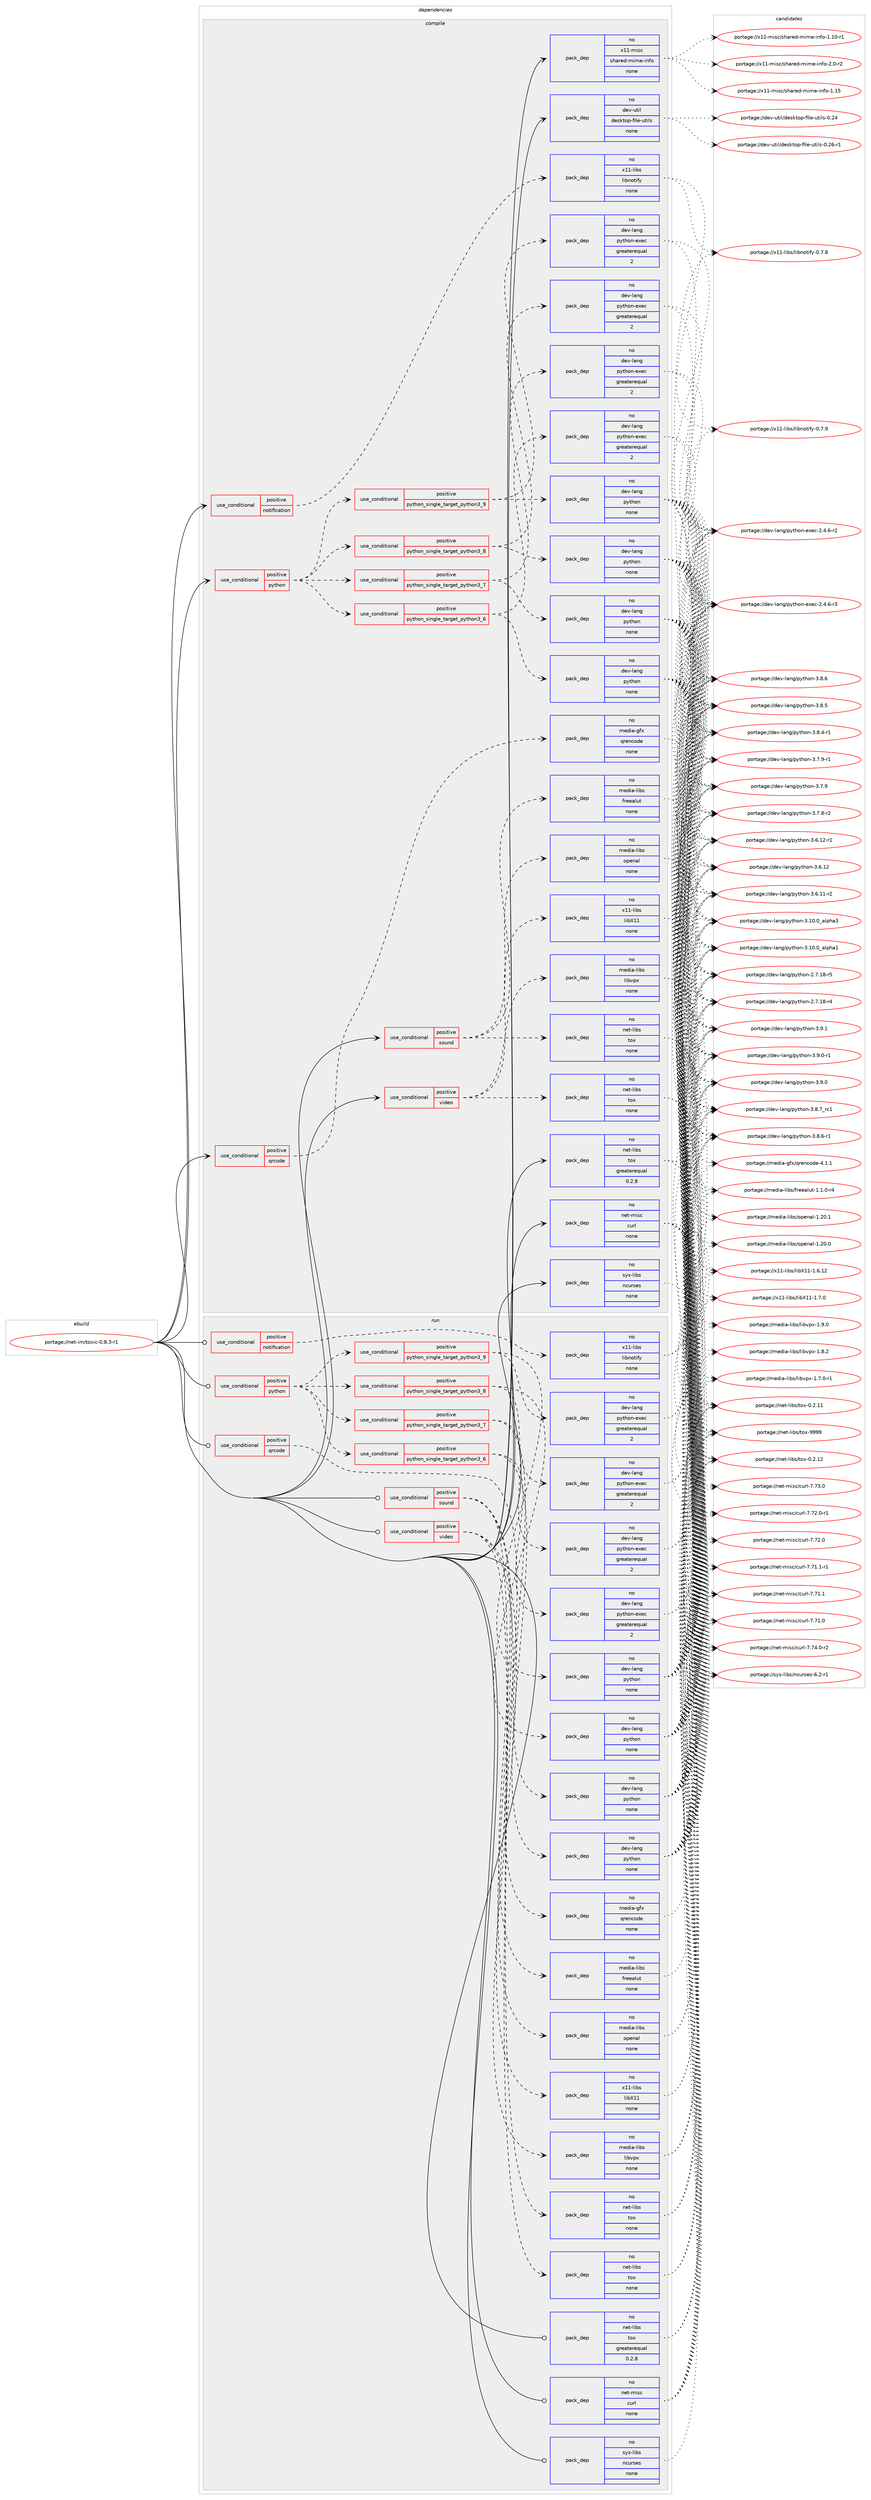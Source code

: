 digraph prolog {

# *************
# Graph options
# *************

newrank=true;
concentrate=true;
compound=true;
graph [rankdir=LR,fontname=Helvetica,fontsize=10,ranksep=1.5];#, ranksep=2.5, nodesep=0.2];
edge  [arrowhead=vee];
node  [fontname=Helvetica,fontsize=10];

# **********
# The ebuild
# **********

subgraph cluster_leftcol {
color=gray;
rank=same;
label=<<i>ebuild</i>>;
id [label="portage://net-im/toxic-0.8.3-r1", color=red, width=4, href="../net-im/toxic-0.8.3-r1.svg"];
}

# ****************
# The dependencies
# ****************

subgraph cluster_midcol {
color=gray;
label=<<i>dependencies</i>>;
subgraph cluster_compile {
fillcolor="#eeeeee";
style=filled;
label=<<i>compile</i>>;
subgraph cond3476 {
dependency12332 [label=<<TABLE BORDER="0" CELLBORDER="1" CELLSPACING="0" CELLPADDING="4"><TR><TD ROWSPAN="3" CELLPADDING="10">use_conditional</TD></TR><TR><TD>positive</TD></TR><TR><TD>notification</TD></TR></TABLE>>, shape=none, color=red];
subgraph pack8728 {
dependency12333 [label=<<TABLE BORDER="0" CELLBORDER="1" CELLSPACING="0" CELLPADDING="4" WIDTH="220"><TR><TD ROWSPAN="6" CELLPADDING="30">pack_dep</TD></TR><TR><TD WIDTH="110">no</TD></TR><TR><TD>x11-libs</TD></TR><TR><TD>libnotify</TD></TR><TR><TD>none</TD></TR><TR><TD></TD></TR></TABLE>>, shape=none, color=blue];
}
dependency12332:e -> dependency12333:w [weight=20,style="dashed",arrowhead="vee"];
}
id:e -> dependency12332:w [weight=20,style="solid",arrowhead="vee"];
subgraph cond3477 {
dependency12334 [label=<<TABLE BORDER="0" CELLBORDER="1" CELLSPACING="0" CELLPADDING="4"><TR><TD ROWSPAN="3" CELLPADDING="10">use_conditional</TD></TR><TR><TD>positive</TD></TR><TR><TD>python</TD></TR></TABLE>>, shape=none, color=red];
subgraph cond3478 {
dependency12335 [label=<<TABLE BORDER="0" CELLBORDER="1" CELLSPACING="0" CELLPADDING="4"><TR><TD ROWSPAN="3" CELLPADDING="10">use_conditional</TD></TR><TR><TD>positive</TD></TR><TR><TD>python_single_target_python3_6</TD></TR></TABLE>>, shape=none, color=red];
subgraph pack8729 {
dependency12336 [label=<<TABLE BORDER="0" CELLBORDER="1" CELLSPACING="0" CELLPADDING="4" WIDTH="220"><TR><TD ROWSPAN="6" CELLPADDING="30">pack_dep</TD></TR><TR><TD WIDTH="110">no</TD></TR><TR><TD>dev-lang</TD></TR><TR><TD>python</TD></TR><TR><TD>none</TD></TR><TR><TD></TD></TR></TABLE>>, shape=none, color=blue];
}
dependency12335:e -> dependency12336:w [weight=20,style="dashed",arrowhead="vee"];
subgraph pack8730 {
dependency12337 [label=<<TABLE BORDER="0" CELLBORDER="1" CELLSPACING="0" CELLPADDING="4" WIDTH="220"><TR><TD ROWSPAN="6" CELLPADDING="30">pack_dep</TD></TR><TR><TD WIDTH="110">no</TD></TR><TR><TD>dev-lang</TD></TR><TR><TD>python-exec</TD></TR><TR><TD>greaterequal</TD></TR><TR><TD>2</TD></TR></TABLE>>, shape=none, color=blue];
}
dependency12335:e -> dependency12337:w [weight=20,style="dashed",arrowhead="vee"];
}
dependency12334:e -> dependency12335:w [weight=20,style="dashed",arrowhead="vee"];
subgraph cond3479 {
dependency12338 [label=<<TABLE BORDER="0" CELLBORDER="1" CELLSPACING="0" CELLPADDING="4"><TR><TD ROWSPAN="3" CELLPADDING="10">use_conditional</TD></TR><TR><TD>positive</TD></TR><TR><TD>python_single_target_python3_7</TD></TR></TABLE>>, shape=none, color=red];
subgraph pack8731 {
dependency12339 [label=<<TABLE BORDER="0" CELLBORDER="1" CELLSPACING="0" CELLPADDING="4" WIDTH="220"><TR><TD ROWSPAN="6" CELLPADDING="30">pack_dep</TD></TR><TR><TD WIDTH="110">no</TD></TR><TR><TD>dev-lang</TD></TR><TR><TD>python</TD></TR><TR><TD>none</TD></TR><TR><TD></TD></TR></TABLE>>, shape=none, color=blue];
}
dependency12338:e -> dependency12339:w [weight=20,style="dashed",arrowhead="vee"];
subgraph pack8732 {
dependency12340 [label=<<TABLE BORDER="0" CELLBORDER="1" CELLSPACING="0" CELLPADDING="4" WIDTH="220"><TR><TD ROWSPAN="6" CELLPADDING="30">pack_dep</TD></TR><TR><TD WIDTH="110">no</TD></TR><TR><TD>dev-lang</TD></TR><TR><TD>python-exec</TD></TR><TR><TD>greaterequal</TD></TR><TR><TD>2</TD></TR></TABLE>>, shape=none, color=blue];
}
dependency12338:e -> dependency12340:w [weight=20,style="dashed",arrowhead="vee"];
}
dependency12334:e -> dependency12338:w [weight=20,style="dashed",arrowhead="vee"];
subgraph cond3480 {
dependency12341 [label=<<TABLE BORDER="0" CELLBORDER="1" CELLSPACING="0" CELLPADDING="4"><TR><TD ROWSPAN="3" CELLPADDING="10">use_conditional</TD></TR><TR><TD>positive</TD></TR><TR><TD>python_single_target_python3_8</TD></TR></TABLE>>, shape=none, color=red];
subgraph pack8733 {
dependency12342 [label=<<TABLE BORDER="0" CELLBORDER="1" CELLSPACING="0" CELLPADDING="4" WIDTH="220"><TR><TD ROWSPAN="6" CELLPADDING="30">pack_dep</TD></TR><TR><TD WIDTH="110">no</TD></TR><TR><TD>dev-lang</TD></TR><TR><TD>python</TD></TR><TR><TD>none</TD></TR><TR><TD></TD></TR></TABLE>>, shape=none, color=blue];
}
dependency12341:e -> dependency12342:w [weight=20,style="dashed",arrowhead="vee"];
subgraph pack8734 {
dependency12343 [label=<<TABLE BORDER="0" CELLBORDER="1" CELLSPACING="0" CELLPADDING="4" WIDTH="220"><TR><TD ROWSPAN="6" CELLPADDING="30">pack_dep</TD></TR><TR><TD WIDTH="110">no</TD></TR><TR><TD>dev-lang</TD></TR><TR><TD>python-exec</TD></TR><TR><TD>greaterequal</TD></TR><TR><TD>2</TD></TR></TABLE>>, shape=none, color=blue];
}
dependency12341:e -> dependency12343:w [weight=20,style="dashed",arrowhead="vee"];
}
dependency12334:e -> dependency12341:w [weight=20,style="dashed",arrowhead="vee"];
subgraph cond3481 {
dependency12344 [label=<<TABLE BORDER="0" CELLBORDER="1" CELLSPACING="0" CELLPADDING="4"><TR><TD ROWSPAN="3" CELLPADDING="10">use_conditional</TD></TR><TR><TD>positive</TD></TR><TR><TD>python_single_target_python3_9</TD></TR></TABLE>>, shape=none, color=red];
subgraph pack8735 {
dependency12345 [label=<<TABLE BORDER="0" CELLBORDER="1" CELLSPACING="0" CELLPADDING="4" WIDTH="220"><TR><TD ROWSPAN="6" CELLPADDING="30">pack_dep</TD></TR><TR><TD WIDTH="110">no</TD></TR><TR><TD>dev-lang</TD></TR><TR><TD>python</TD></TR><TR><TD>none</TD></TR><TR><TD></TD></TR></TABLE>>, shape=none, color=blue];
}
dependency12344:e -> dependency12345:w [weight=20,style="dashed",arrowhead="vee"];
subgraph pack8736 {
dependency12346 [label=<<TABLE BORDER="0" CELLBORDER="1" CELLSPACING="0" CELLPADDING="4" WIDTH="220"><TR><TD ROWSPAN="6" CELLPADDING="30">pack_dep</TD></TR><TR><TD WIDTH="110">no</TD></TR><TR><TD>dev-lang</TD></TR><TR><TD>python-exec</TD></TR><TR><TD>greaterequal</TD></TR><TR><TD>2</TD></TR></TABLE>>, shape=none, color=blue];
}
dependency12344:e -> dependency12346:w [weight=20,style="dashed",arrowhead="vee"];
}
dependency12334:e -> dependency12344:w [weight=20,style="dashed",arrowhead="vee"];
}
id:e -> dependency12334:w [weight=20,style="solid",arrowhead="vee"];
subgraph cond3482 {
dependency12347 [label=<<TABLE BORDER="0" CELLBORDER="1" CELLSPACING="0" CELLPADDING="4"><TR><TD ROWSPAN="3" CELLPADDING="10">use_conditional</TD></TR><TR><TD>positive</TD></TR><TR><TD>qrcode</TD></TR></TABLE>>, shape=none, color=red];
subgraph pack8737 {
dependency12348 [label=<<TABLE BORDER="0" CELLBORDER="1" CELLSPACING="0" CELLPADDING="4" WIDTH="220"><TR><TD ROWSPAN="6" CELLPADDING="30">pack_dep</TD></TR><TR><TD WIDTH="110">no</TD></TR><TR><TD>media-gfx</TD></TR><TR><TD>qrencode</TD></TR><TR><TD>none</TD></TR><TR><TD></TD></TR></TABLE>>, shape=none, color=blue];
}
dependency12347:e -> dependency12348:w [weight=20,style="dashed",arrowhead="vee"];
}
id:e -> dependency12347:w [weight=20,style="solid",arrowhead="vee"];
subgraph cond3483 {
dependency12349 [label=<<TABLE BORDER="0" CELLBORDER="1" CELLSPACING="0" CELLPADDING="4"><TR><TD ROWSPAN="3" CELLPADDING="10">use_conditional</TD></TR><TR><TD>positive</TD></TR><TR><TD>sound</TD></TR></TABLE>>, shape=none, color=red];
subgraph pack8738 {
dependency12350 [label=<<TABLE BORDER="0" CELLBORDER="1" CELLSPACING="0" CELLPADDING="4" WIDTH="220"><TR><TD ROWSPAN="6" CELLPADDING="30">pack_dep</TD></TR><TR><TD WIDTH="110">no</TD></TR><TR><TD>media-libs</TD></TR><TR><TD>freealut</TD></TR><TR><TD>none</TD></TR><TR><TD></TD></TR></TABLE>>, shape=none, color=blue];
}
dependency12349:e -> dependency12350:w [weight=20,style="dashed",arrowhead="vee"];
subgraph pack8739 {
dependency12351 [label=<<TABLE BORDER="0" CELLBORDER="1" CELLSPACING="0" CELLPADDING="4" WIDTH="220"><TR><TD ROWSPAN="6" CELLPADDING="30">pack_dep</TD></TR><TR><TD WIDTH="110">no</TD></TR><TR><TD>media-libs</TD></TR><TR><TD>openal</TD></TR><TR><TD>none</TD></TR><TR><TD></TD></TR></TABLE>>, shape=none, color=blue];
}
dependency12349:e -> dependency12351:w [weight=20,style="dashed",arrowhead="vee"];
subgraph pack8740 {
dependency12352 [label=<<TABLE BORDER="0" CELLBORDER="1" CELLSPACING="0" CELLPADDING="4" WIDTH="220"><TR><TD ROWSPAN="6" CELLPADDING="30">pack_dep</TD></TR><TR><TD WIDTH="110">no</TD></TR><TR><TD>net-libs</TD></TR><TR><TD>tox</TD></TR><TR><TD>none</TD></TR><TR><TD></TD></TR></TABLE>>, shape=none, color=blue];
}
dependency12349:e -> dependency12352:w [weight=20,style="dashed",arrowhead="vee"];
}
id:e -> dependency12349:w [weight=20,style="solid",arrowhead="vee"];
subgraph cond3484 {
dependency12353 [label=<<TABLE BORDER="0" CELLBORDER="1" CELLSPACING="0" CELLPADDING="4"><TR><TD ROWSPAN="3" CELLPADDING="10">use_conditional</TD></TR><TR><TD>positive</TD></TR><TR><TD>video</TD></TR></TABLE>>, shape=none, color=red];
subgraph pack8741 {
dependency12354 [label=<<TABLE BORDER="0" CELLBORDER="1" CELLSPACING="0" CELLPADDING="4" WIDTH="220"><TR><TD ROWSPAN="6" CELLPADDING="30">pack_dep</TD></TR><TR><TD WIDTH="110">no</TD></TR><TR><TD>media-libs</TD></TR><TR><TD>libvpx</TD></TR><TR><TD>none</TD></TR><TR><TD></TD></TR></TABLE>>, shape=none, color=blue];
}
dependency12353:e -> dependency12354:w [weight=20,style="dashed",arrowhead="vee"];
subgraph pack8742 {
dependency12355 [label=<<TABLE BORDER="0" CELLBORDER="1" CELLSPACING="0" CELLPADDING="4" WIDTH="220"><TR><TD ROWSPAN="6" CELLPADDING="30">pack_dep</TD></TR><TR><TD WIDTH="110">no</TD></TR><TR><TD>net-libs</TD></TR><TR><TD>tox</TD></TR><TR><TD>none</TD></TR><TR><TD></TD></TR></TABLE>>, shape=none, color=blue];
}
dependency12353:e -> dependency12355:w [weight=20,style="dashed",arrowhead="vee"];
subgraph pack8743 {
dependency12356 [label=<<TABLE BORDER="0" CELLBORDER="1" CELLSPACING="0" CELLPADDING="4" WIDTH="220"><TR><TD ROWSPAN="6" CELLPADDING="30">pack_dep</TD></TR><TR><TD WIDTH="110">no</TD></TR><TR><TD>x11-libs</TD></TR><TR><TD>libX11</TD></TR><TR><TD>none</TD></TR><TR><TD></TD></TR></TABLE>>, shape=none, color=blue];
}
dependency12353:e -> dependency12356:w [weight=20,style="dashed",arrowhead="vee"];
}
id:e -> dependency12353:w [weight=20,style="solid",arrowhead="vee"];
subgraph pack8744 {
dependency12357 [label=<<TABLE BORDER="0" CELLBORDER="1" CELLSPACING="0" CELLPADDING="4" WIDTH="220"><TR><TD ROWSPAN="6" CELLPADDING="30">pack_dep</TD></TR><TR><TD WIDTH="110">no</TD></TR><TR><TD>dev-util</TD></TR><TR><TD>desktop-file-utils</TD></TR><TR><TD>none</TD></TR><TR><TD></TD></TR></TABLE>>, shape=none, color=blue];
}
id:e -> dependency12357:w [weight=20,style="solid",arrowhead="vee"];
subgraph pack8745 {
dependency12358 [label=<<TABLE BORDER="0" CELLBORDER="1" CELLSPACING="0" CELLPADDING="4" WIDTH="220"><TR><TD ROWSPAN="6" CELLPADDING="30">pack_dep</TD></TR><TR><TD WIDTH="110">no</TD></TR><TR><TD>net-libs</TD></TR><TR><TD>tox</TD></TR><TR><TD>greaterequal</TD></TR><TR><TD>0.2.8</TD></TR></TABLE>>, shape=none, color=blue];
}
id:e -> dependency12358:w [weight=20,style="solid",arrowhead="vee"];
subgraph pack8746 {
dependency12359 [label=<<TABLE BORDER="0" CELLBORDER="1" CELLSPACING="0" CELLPADDING="4" WIDTH="220"><TR><TD ROWSPAN="6" CELLPADDING="30">pack_dep</TD></TR><TR><TD WIDTH="110">no</TD></TR><TR><TD>net-misc</TD></TR><TR><TD>curl</TD></TR><TR><TD>none</TD></TR><TR><TD></TD></TR></TABLE>>, shape=none, color=blue];
}
id:e -> dependency12359:w [weight=20,style="solid",arrowhead="vee"];
subgraph pack8747 {
dependency12360 [label=<<TABLE BORDER="0" CELLBORDER="1" CELLSPACING="0" CELLPADDING="4" WIDTH="220"><TR><TD ROWSPAN="6" CELLPADDING="30">pack_dep</TD></TR><TR><TD WIDTH="110">no</TD></TR><TR><TD>sys-libs</TD></TR><TR><TD>ncurses</TD></TR><TR><TD>none</TD></TR><TR><TD></TD></TR></TABLE>>, shape=none, color=blue];
}
id:e -> dependency12360:w [weight=20,style="solid",arrowhead="vee"];
subgraph pack8748 {
dependency12361 [label=<<TABLE BORDER="0" CELLBORDER="1" CELLSPACING="0" CELLPADDING="4" WIDTH="220"><TR><TD ROWSPAN="6" CELLPADDING="30">pack_dep</TD></TR><TR><TD WIDTH="110">no</TD></TR><TR><TD>x11-misc</TD></TR><TR><TD>shared-mime-info</TD></TR><TR><TD>none</TD></TR><TR><TD></TD></TR></TABLE>>, shape=none, color=blue];
}
id:e -> dependency12361:w [weight=20,style="solid",arrowhead="vee"];
}
subgraph cluster_compileandrun {
fillcolor="#eeeeee";
style=filled;
label=<<i>compile and run</i>>;
}
subgraph cluster_run {
fillcolor="#eeeeee";
style=filled;
label=<<i>run</i>>;
subgraph cond3485 {
dependency12362 [label=<<TABLE BORDER="0" CELLBORDER="1" CELLSPACING="0" CELLPADDING="4"><TR><TD ROWSPAN="3" CELLPADDING="10">use_conditional</TD></TR><TR><TD>positive</TD></TR><TR><TD>notification</TD></TR></TABLE>>, shape=none, color=red];
subgraph pack8749 {
dependency12363 [label=<<TABLE BORDER="0" CELLBORDER="1" CELLSPACING="0" CELLPADDING="4" WIDTH="220"><TR><TD ROWSPAN="6" CELLPADDING="30">pack_dep</TD></TR><TR><TD WIDTH="110">no</TD></TR><TR><TD>x11-libs</TD></TR><TR><TD>libnotify</TD></TR><TR><TD>none</TD></TR><TR><TD></TD></TR></TABLE>>, shape=none, color=blue];
}
dependency12362:e -> dependency12363:w [weight=20,style="dashed",arrowhead="vee"];
}
id:e -> dependency12362:w [weight=20,style="solid",arrowhead="odot"];
subgraph cond3486 {
dependency12364 [label=<<TABLE BORDER="0" CELLBORDER="1" CELLSPACING="0" CELLPADDING="4"><TR><TD ROWSPAN="3" CELLPADDING="10">use_conditional</TD></TR><TR><TD>positive</TD></TR><TR><TD>python</TD></TR></TABLE>>, shape=none, color=red];
subgraph cond3487 {
dependency12365 [label=<<TABLE BORDER="0" CELLBORDER="1" CELLSPACING="0" CELLPADDING="4"><TR><TD ROWSPAN="3" CELLPADDING="10">use_conditional</TD></TR><TR><TD>positive</TD></TR><TR><TD>python_single_target_python3_6</TD></TR></TABLE>>, shape=none, color=red];
subgraph pack8750 {
dependency12366 [label=<<TABLE BORDER="0" CELLBORDER="1" CELLSPACING="0" CELLPADDING="4" WIDTH="220"><TR><TD ROWSPAN="6" CELLPADDING="30">pack_dep</TD></TR><TR><TD WIDTH="110">no</TD></TR><TR><TD>dev-lang</TD></TR><TR><TD>python</TD></TR><TR><TD>none</TD></TR><TR><TD></TD></TR></TABLE>>, shape=none, color=blue];
}
dependency12365:e -> dependency12366:w [weight=20,style="dashed",arrowhead="vee"];
subgraph pack8751 {
dependency12367 [label=<<TABLE BORDER="0" CELLBORDER="1" CELLSPACING="0" CELLPADDING="4" WIDTH="220"><TR><TD ROWSPAN="6" CELLPADDING="30">pack_dep</TD></TR><TR><TD WIDTH="110">no</TD></TR><TR><TD>dev-lang</TD></TR><TR><TD>python-exec</TD></TR><TR><TD>greaterequal</TD></TR><TR><TD>2</TD></TR></TABLE>>, shape=none, color=blue];
}
dependency12365:e -> dependency12367:w [weight=20,style="dashed",arrowhead="vee"];
}
dependency12364:e -> dependency12365:w [weight=20,style="dashed",arrowhead="vee"];
subgraph cond3488 {
dependency12368 [label=<<TABLE BORDER="0" CELLBORDER="1" CELLSPACING="0" CELLPADDING="4"><TR><TD ROWSPAN="3" CELLPADDING="10">use_conditional</TD></TR><TR><TD>positive</TD></TR><TR><TD>python_single_target_python3_7</TD></TR></TABLE>>, shape=none, color=red];
subgraph pack8752 {
dependency12369 [label=<<TABLE BORDER="0" CELLBORDER="1" CELLSPACING="0" CELLPADDING="4" WIDTH="220"><TR><TD ROWSPAN="6" CELLPADDING="30">pack_dep</TD></TR><TR><TD WIDTH="110">no</TD></TR><TR><TD>dev-lang</TD></TR><TR><TD>python</TD></TR><TR><TD>none</TD></TR><TR><TD></TD></TR></TABLE>>, shape=none, color=blue];
}
dependency12368:e -> dependency12369:w [weight=20,style="dashed",arrowhead="vee"];
subgraph pack8753 {
dependency12370 [label=<<TABLE BORDER="0" CELLBORDER="1" CELLSPACING="0" CELLPADDING="4" WIDTH="220"><TR><TD ROWSPAN="6" CELLPADDING="30">pack_dep</TD></TR><TR><TD WIDTH="110">no</TD></TR><TR><TD>dev-lang</TD></TR><TR><TD>python-exec</TD></TR><TR><TD>greaterequal</TD></TR><TR><TD>2</TD></TR></TABLE>>, shape=none, color=blue];
}
dependency12368:e -> dependency12370:w [weight=20,style="dashed",arrowhead="vee"];
}
dependency12364:e -> dependency12368:w [weight=20,style="dashed",arrowhead="vee"];
subgraph cond3489 {
dependency12371 [label=<<TABLE BORDER="0" CELLBORDER="1" CELLSPACING="0" CELLPADDING="4"><TR><TD ROWSPAN="3" CELLPADDING="10">use_conditional</TD></TR><TR><TD>positive</TD></TR><TR><TD>python_single_target_python3_8</TD></TR></TABLE>>, shape=none, color=red];
subgraph pack8754 {
dependency12372 [label=<<TABLE BORDER="0" CELLBORDER="1" CELLSPACING="0" CELLPADDING="4" WIDTH="220"><TR><TD ROWSPAN="6" CELLPADDING="30">pack_dep</TD></TR><TR><TD WIDTH="110">no</TD></TR><TR><TD>dev-lang</TD></TR><TR><TD>python</TD></TR><TR><TD>none</TD></TR><TR><TD></TD></TR></TABLE>>, shape=none, color=blue];
}
dependency12371:e -> dependency12372:w [weight=20,style="dashed",arrowhead="vee"];
subgraph pack8755 {
dependency12373 [label=<<TABLE BORDER="0" CELLBORDER="1" CELLSPACING="0" CELLPADDING="4" WIDTH="220"><TR><TD ROWSPAN="6" CELLPADDING="30">pack_dep</TD></TR><TR><TD WIDTH="110">no</TD></TR><TR><TD>dev-lang</TD></TR><TR><TD>python-exec</TD></TR><TR><TD>greaterequal</TD></TR><TR><TD>2</TD></TR></TABLE>>, shape=none, color=blue];
}
dependency12371:e -> dependency12373:w [weight=20,style="dashed",arrowhead="vee"];
}
dependency12364:e -> dependency12371:w [weight=20,style="dashed",arrowhead="vee"];
subgraph cond3490 {
dependency12374 [label=<<TABLE BORDER="0" CELLBORDER="1" CELLSPACING="0" CELLPADDING="4"><TR><TD ROWSPAN="3" CELLPADDING="10">use_conditional</TD></TR><TR><TD>positive</TD></TR><TR><TD>python_single_target_python3_9</TD></TR></TABLE>>, shape=none, color=red];
subgraph pack8756 {
dependency12375 [label=<<TABLE BORDER="0" CELLBORDER="1" CELLSPACING="0" CELLPADDING="4" WIDTH="220"><TR><TD ROWSPAN="6" CELLPADDING="30">pack_dep</TD></TR><TR><TD WIDTH="110">no</TD></TR><TR><TD>dev-lang</TD></TR><TR><TD>python</TD></TR><TR><TD>none</TD></TR><TR><TD></TD></TR></TABLE>>, shape=none, color=blue];
}
dependency12374:e -> dependency12375:w [weight=20,style="dashed",arrowhead="vee"];
subgraph pack8757 {
dependency12376 [label=<<TABLE BORDER="0" CELLBORDER="1" CELLSPACING="0" CELLPADDING="4" WIDTH="220"><TR><TD ROWSPAN="6" CELLPADDING="30">pack_dep</TD></TR><TR><TD WIDTH="110">no</TD></TR><TR><TD>dev-lang</TD></TR><TR><TD>python-exec</TD></TR><TR><TD>greaterequal</TD></TR><TR><TD>2</TD></TR></TABLE>>, shape=none, color=blue];
}
dependency12374:e -> dependency12376:w [weight=20,style="dashed",arrowhead="vee"];
}
dependency12364:e -> dependency12374:w [weight=20,style="dashed",arrowhead="vee"];
}
id:e -> dependency12364:w [weight=20,style="solid",arrowhead="odot"];
subgraph cond3491 {
dependency12377 [label=<<TABLE BORDER="0" CELLBORDER="1" CELLSPACING="0" CELLPADDING="4"><TR><TD ROWSPAN="3" CELLPADDING="10">use_conditional</TD></TR><TR><TD>positive</TD></TR><TR><TD>qrcode</TD></TR></TABLE>>, shape=none, color=red];
subgraph pack8758 {
dependency12378 [label=<<TABLE BORDER="0" CELLBORDER="1" CELLSPACING="0" CELLPADDING="4" WIDTH="220"><TR><TD ROWSPAN="6" CELLPADDING="30">pack_dep</TD></TR><TR><TD WIDTH="110">no</TD></TR><TR><TD>media-gfx</TD></TR><TR><TD>qrencode</TD></TR><TR><TD>none</TD></TR><TR><TD></TD></TR></TABLE>>, shape=none, color=blue];
}
dependency12377:e -> dependency12378:w [weight=20,style="dashed",arrowhead="vee"];
}
id:e -> dependency12377:w [weight=20,style="solid",arrowhead="odot"];
subgraph cond3492 {
dependency12379 [label=<<TABLE BORDER="0" CELLBORDER="1" CELLSPACING="0" CELLPADDING="4"><TR><TD ROWSPAN="3" CELLPADDING="10">use_conditional</TD></TR><TR><TD>positive</TD></TR><TR><TD>sound</TD></TR></TABLE>>, shape=none, color=red];
subgraph pack8759 {
dependency12380 [label=<<TABLE BORDER="0" CELLBORDER="1" CELLSPACING="0" CELLPADDING="4" WIDTH="220"><TR><TD ROWSPAN="6" CELLPADDING="30">pack_dep</TD></TR><TR><TD WIDTH="110">no</TD></TR><TR><TD>media-libs</TD></TR><TR><TD>freealut</TD></TR><TR><TD>none</TD></TR><TR><TD></TD></TR></TABLE>>, shape=none, color=blue];
}
dependency12379:e -> dependency12380:w [weight=20,style="dashed",arrowhead="vee"];
subgraph pack8760 {
dependency12381 [label=<<TABLE BORDER="0" CELLBORDER="1" CELLSPACING="0" CELLPADDING="4" WIDTH="220"><TR><TD ROWSPAN="6" CELLPADDING="30">pack_dep</TD></TR><TR><TD WIDTH="110">no</TD></TR><TR><TD>media-libs</TD></TR><TR><TD>openal</TD></TR><TR><TD>none</TD></TR><TR><TD></TD></TR></TABLE>>, shape=none, color=blue];
}
dependency12379:e -> dependency12381:w [weight=20,style="dashed",arrowhead="vee"];
subgraph pack8761 {
dependency12382 [label=<<TABLE BORDER="0" CELLBORDER="1" CELLSPACING="0" CELLPADDING="4" WIDTH="220"><TR><TD ROWSPAN="6" CELLPADDING="30">pack_dep</TD></TR><TR><TD WIDTH="110">no</TD></TR><TR><TD>net-libs</TD></TR><TR><TD>tox</TD></TR><TR><TD>none</TD></TR><TR><TD></TD></TR></TABLE>>, shape=none, color=blue];
}
dependency12379:e -> dependency12382:w [weight=20,style="dashed",arrowhead="vee"];
}
id:e -> dependency12379:w [weight=20,style="solid",arrowhead="odot"];
subgraph cond3493 {
dependency12383 [label=<<TABLE BORDER="0" CELLBORDER="1" CELLSPACING="0" CELLPADDING="4"><TR><TD ROWSPAN="3" CELLPADDING="10">use_conditional</TD></TR><TR><TD>positive</TD></TR><TR><TD>video</TD></TR></TABLE>>, shape=none, color=red];
subgraph pack8762 {
dependency12384 [label=<<TABLE BORDER="0" CELLBORDER="1" CELLSPACING="0" CELLPADDING="4" WIDTH="220"><TR><TD ROWSPAN="6" CELLPADDING="30">pack_dep</TD></TR><TR><TD WIDTH="110">no</TD></TR><TR><TD>media-libs</TD></TR><TR><TD>libvpx</TD></TR><TR><TD>none</TD></TR><TR><TD></TD></TR></TABLE>>, shape=none, color=blue];
}
dependency12383:e -> dependency12384:w [weight=20,style="dashed",arrowhead="vee"];
subgraph pack8763 {
dependency12385 [label=<<TABLE BORDER="0" CELLBORDER="1" CELLSPACING="0" CELLPADDING="4" WIDTH="220"><TR><TD ROWSPAN="6" CELLPADDING="30">pack_dep</TD></TR><TR><TD WIDTH="110">no</TD></TR><TR><TD>net-libs</TD></TR><TR><TD>tox</TD></TR><TR><TD>none</TD></TR><TR><TD></TD></TR></TABLE>>, shape=none, color=blue];
}
dependency12383:e -> dependency12385:w [weight=20,style="dashed",arrowhead="vee"];
subgraph pack8764 {
dependency12386 [label=<<TABLE BORDER="0" CELLBORDER="1" CELLSPACING="0" CELLPADDING="4" WIDTH="220"><TR><TD ROWSPAN="6" CELLPADDING="30">pack_dep</TD></TR><TR><TD WIDTH="110">no</TD></TR><TR><TD>x11-libs</TD></TR><TR><TD>libX11</TD></TR><TR><TD>none</TD></TR><TR><TD></TD></TR></TABLE>>, shape=none, color=blue];
}
dependency12383:e -> dependency12386:w [weight=20,style="dashed",arrowhead="vee"];
}
id:e -> dependency12383:w [weight=20,style="solid",arrowhead="odot"];
subgraph pack8765 {
dependency12387 [label=<<TABLE BORDER="0" CELLBORDER="1" CELLSPACING="0" CELLPADDING="4" WIDTH="220"><TR><TD ROWSPAN="6" CELLPADDING="30">pack_dep</TD></TR><TR><TD WIDTH="110">no</TD></TR><TR><TD>net-libs</TD></TR><TR><TD>tox</TD></TR><TR><TD>greaterequal</TD></TR><TR><TD>0.2.8</TD></TR></TABLE>>, shape=none, color=blue];
}
id:e -> dependency12387:w [weight=20,style="solid",arrowhead="odot"];
subgraph pack8766 {
dependency12388 [label=<<TABLE BORDER="0" CELLBORDER="1" CELLSPACING="0" CELLPADDING="4" WIDTH="220"><TR><TD ROWSPAN="6" CELLPADDING="30">pack_dep</TD></TR><TR><TD WIDTH="110">no</TD></TR><TR><TD>net-misc</TD></TR><TR><TD>curl</TD></TR><TR><TD>none</TD></TR><TR><TD></TD></TR></TABLE>>, shape=none, color=blue];
}
id:e -> dependency12388:w [weight=20,style="solid",arrowhead="odot"];
subgraph pack8767 {
dependency12389 [label=<<TABLE BORDER="0" CELLBORDER="1" CELLSPACING="0" CELLPADDING="4" WIDTH="220"><TR><TD ROWSPAN="6" CELLPADDING="30">pack_dep</TD></TR><TR><TD WIDTH="110">no</TD></TR><TR><TD>sys-libs</TD></TR><TR><TD>ncurses</TD></TR><TR><TD>none</TD></TR><TR><TD></TD></TR></TABLE>>, shape=none, color=blue];
}
id:e -> dependency12389:w [weight=20,style="solid",arrowhead="odot"];
}
}

# **************
# The candidates
# **************

subgraph cluster_choices {
rank=same;
color=gray;
label=<<i>candidates</i>>;

subgraph choice8728 {
color=black;
nodesep=1;
choice120494945108105981154710810598110111116105102121454846554657 [label="portage://x11-libs/libnotify-0.7.9", color=red, width=4,href="../x11-libs/libnotify-0.7.9.svg"];
choice120494945108105981154710810598110111116105102121454846554656 [label="portage://x11-libs/libnotify-0.7.8", color=red, width=4,href="../x11-libs/libnotify-0.7.8.svg"];
dependency12333:e -> choice120494945108105981154710810598110111116105102121454846554657:w [style=dotted,weight="100"];
dependency12333:e -> choice120494945108105981154710810598110111116105102121454846554656:w [style=dotted,weight="100"];
}
subgraph choice8729 {
color=black;
nodesep=1;
choice100101118451089711010347112121116104111110455146574649 [label="portage://dev-lang/python-3.9.1", color=red, width=4,href="../dev-lang/python-3.9.1.svg"];
choice1001011184510897110103471121211161041111104551465746484511449 [label="portage://dev-lang/python-3.9.0-r1", color=red, width=4,href="../dev-lang/python-3.9.0-r1.svg"];
choice100101118451089711010347112121116104111110455146574648 [label="portage://dev-lang/python-3.9.0", color=red, width=4,href="../dev-lang/python-3.9.0.svg"];
choice100101118451089711010347112121116104111110455146564655951149949 [label="portage://dev-lang/python-3.8.7_rc1", color=red, width=4,href="../dev-lang/python-3.8.7_rc1.svg"];
choice1001011184510897110103471121211161041111104551465646544511449 [label="portage://dev-lang/python-3.8.6-r1", color=red, width=4,href="../dev-lang/python-3.8.6-r1.svg"];
choice100101118451089711010347112121116104111110455146564654 [label="portage://dev-lang/python-3.8.6", color=red, width=4,href="../dev-lang/python-3.8.6.svg"];
choice100101118451089711010347112121116104111110455146564653 [label="portage://dev-lang/python-3.8.5", color=red, width=4,href="../dev-lang/python-3.8.5.svg"];
choice1001011184510897110103471121211161041111104551465646524511449 [label="portage://dev-lang/python-3.8.4-r1", color=red, width=4,href="../dev-lang/python-3.8.4-r1.svg"];
choice1001011184510897110103471121211161041111104551465546574511449 [label="portage://dev-lang/python-3.7.9-r1", color=red, width=4,href="../dev-lang/python-3.7.9-r1.svg"];
choice100101118451089711010347112121116104111110455146554657 [label="portage://dev-lang/python-3.7.9", color=red, width=4,href="../dev-lang/python-3.7.9.svg"];
choice1001011184510897110103471121211161041111104551465546564511450 [label="portage://dev-lang/python-3.7.8-r2", color=red, width=4,href="../dev-lang/python-3.7.8-r2.svg"];
choice100101118451089711010347112121116104111110455146544649504511449 [label="portage://dev-lang/python-3.6.12-r1", color=red, width=4,href="../dev-lang/python-3.6.12-r1.svg"];
choice10010111845108971101034711212111610411111045514654464950 [label="portage://dev-lang/python-3.6.12", color=red, width=4,href="../dev-lang/python-3.6.12.svg"];
choice100101118451089711010347112121116104111110455146544649494511450 [label="portage://dev-lang/python-3.6.11-r2", color=red, width=4,href="../dev-lang/python-3.6.11-r2.svg"];
choice1001011184510897110103471121211161041111104551464948464895971081121049751 [label="portage://dev-lang/python-3.10.0_alpha3", color=red, width=4,href="../dev-lang/python-3.10.0_alpha3.svg"];
choice1001011184510897110103471121211161041111104551464948464895971081121049749 [label="portage://dev-lang/python-3.10.0_alpha1", color=red, width=4,href="../dev-lang/python-3.10.0_alpha1.svg"];
choice100101118451089711010347112121116104111110455046554649564511453 [label="portage://dev-lang/python-2.7.18-r5", color=red, width=4,href="../dev-lang/python-2.7.18-r5.svg"];
choice100101118451089711010347112121116104111110455046554649564511452 [label="portage://dev-lang/python-2.7.18-r4", color=red, width=4,href="../dev-lang/python-2.7.18-r4.svg"];
dependency12336:e -> choice100101118451089711010347112121116104111110455146574649:w [style=dotted,weight="100"];
dependency12336:e -> choice1001011184510897110103471121211161041111104551465746484511449:w [style=dotted,weight="100"];
dependency12336:e -> choice100101118451089711010347112121116104111110455146574648:w [style=dotted,weight="100"];
dependency12336:e -> choice100101118451089711010347112121116104111110455146564655951149949:w [style=dotted,weight="100"];
dependency12336:e -> choice1001011184510897110103471121211161041111104551465646544511449:w [style=dotted,weight="100"];
dependency12336:e -> choice100101118451089711010347112121116104111110455146564654:w [style=dotted,weight="100"];
dependency12336:e -> choice100101118451089711010347112121116104111110455146564653:w [style=dotted,weight="100"];
dependency12336:e -> choice1001011184510897110103471121211161041111104551465646524511449:w [style=dotted,weight="100"];
dependency12336:e -> choice1001011184510897110103471121211161041111104551465546574511449:w [style=dotted,weight="100"];
dependency12336:e -> choice100101118451089711010347112121116104111110455146554657:w [style=dotted,weight="100"];
dependency12336:e -> choice1001011184510897110103471121211161041111104551465546564511450:w [style=dotted,weight="100"];
dependency12336:e -> choice100101118451089711010347112121116104111110455146544649504511449:w [style=dotted,weight="100"];
dependency12336:e -> choice10010111845108971101034711212111610411111045514654464950:w [style=dotted,weight="100"];
dependency12336:e -> choice100101118451089711010347112121116104111110455146544649494511450:w [style=dotted,weight="100"];
dependency12336:e -> choice1001011184510897110103471121211161041111104551464948464895971081121049751:w [style=dotted,weight="100"];
dependency12336:e -> choice1001011184510897110103471121211161041111104551464948464895971081121049749:w [style=dotted,weight="100"];
dependency12336:e -> choice100101118451089711010347112121116104111110455046554649564511453:w [style=dotted,weight="100"];
dependency12336:e -> choice100101118451089711010347112121116104111110455046554649564511452:w [style=dotted,weight="100"];
}
subgraph choice8730 {
color=black;
nodesep=1;
choice10010111845108971101034711212111610411111045101120101994550465246544511451 [label="portage://dev-lang/python-exec-2.4.6-r3", color=red, width=4,href="../dev-lang/python-exec-2.4.6-r3.svg"];
choice10010111845108971101034711212111610411111045101120101994550465246544511450 [label="portage://dev-lang/python-exec-2.4.6-r2", color=red, width=4,href="../dev-lang/python-exec-2.4.6-r2.svg"];
dependency12337:e -> choice10010111845108971101034711212111610411111045101120101994550465246544511451:w [style=dotted,weight="100"];
dependency12337:e -> choice10010111845108971101034711212111610411111045101120101994550465246544511450:w [style=dotted,weight="100"];
}
subgraph choice8731 {
color=black;
nodesep=1;
choice100101118451089711010347112121116104111110455146574649 [label="portage://dev-lang/python-3.9.1", color=red, width=4,href="../dev-lang/python-3.9.1.svg"];
choice1001011184510897110103471121211161041111104551465746484511449 [label="portage://dev-lang/python-3.9.0-r1", color=red, width=4,href="../dev-lang/python-3.9.0-r1.svg"];
choice100101118451089711010347112121116104111110455146574648 [label="portage://dev-lang/python-3.9.0", color=red, width=4,href="../dev-lang/python-3.9.0.svg"];
choice100101118451089711010347112121116104111110455146564655951149949 [label="portage://dev-lang/python-3.8.7_rc1", color=red, width=4,href="../dev-lang/python-3.8.7_rc1.svg"];
choice1001011184510897110103471121211161041111104551465646544511449 [label="portage://dev-lang/python-3.8.6-r1", color=red, width=4,href="../dev-lang/python-3.8.6-r1.svg"];
choice100101118451089711010347112121116104111110455146564654 [label="portage://dev-lang/python-3.8.6", color=red, width=4,href="../dev-lang/python-3.8.6.svg"];
choice100101118451089711010347112121116104111110455146564653 [label="portage://dev-lang/python-3.8.5", color=red, width=4,href="../dev-lang/python-3.8.5.svg"];
choice1001011184510897110103471121211161041111104551465646524511449 [label="portage://dev-lang/python-3.8.4-r1", color=red, width=4,href="../dev-lang/python-3.8.4-r1.svg"];
choice1001011184510897110103471121211161041111104551465546574511449 [label="portage://dev-lang/python-3.7.9-r1", color=red, width=4,href="../dev-lang/python-3.7.9-r1.svg"];
choice100101118451089711010347112121116104111110455146554657 [label="portage://dev-lang/python-3.7.9", color=red, width=4,href="../dev-lang/python-3.7.9.svg"];
choice1001011184510897110103471121211161041111104551465546564511450 [label="portage://dev-lang/python-3.7.8-r2", color=red, width=4,href="../dev-lang/python-3.7.8-r2.svg"];
choice100101118451089711010347112121116104111110455146544649504511449 [label="portage://dev-lang/python-3.6.12-r1", color=red, width=4,href="../dev-lang/python-3.6.12-r1.svg"];
choice10010111845108971101034711212111610411111045514654464950 [label="portage://dev-lang/python-3.6.12", color=red, width=4,href="../dev-lang/python-3.6.12.svg"];
choice100101118451089711010347112121116104111110455146544649494511450 [label="portage://dev-lang/python-3.6.11-r2", color=red, width=4,href="../dev-lang/python-3.6.11-r2.svg"];
choice1001011184510897110103471121211161041111104551464948464895971081121049751 [label="portage://dev-lang/python-3.10.0_alpha3", color=red, width=4,href="../dev-lang/python-3.10.0_alpha3.svg"];
choice1001011184510897110103471121211161041111104551464948464895971081121049749 [label="portage://dev-lang/python-3.10.0_alpha1", color=red, width=4,href="../dev-lang/python-3.10.0_alpha1.svg"];
choice100101118451089711010347112121116104111110455046554649564511453 [label="portage://dev-lang/python-2.7.18-r5", color=red, width=4,href="../dev-lang/python-2.7.18-r5.svg"];
choice100101118451089711010347112121116104111110455046554649564511452 [label="portage://dev-lang/python-2.7.18-r4", color=red, width=4,href="../dev-lang/python-2.7.18-r4.svg"];
dependency12339:e -> choice100101118451089711010347112121116104111110455146574649:w [style=dotted,weight="100"];
dependency12339:e -> choice1001011184510897110103471121211161041111104551465746484511449:w [style=dotted,weight="100"];
dependency12339:e -> choice100101118451089711010347112121116104111110455146574648:w [style=dotted,weight="100"];
dependency12339:e -> choice100101118451089711010347112121116104111110455146564655951149949:w [style=dotted,weight="100"];
dependency12339:e -> choice1001011184510897110103471121211161041111104551465646544511449:w [style=dotted,weight="100"];
dependency12339:e -> choice100101118451089711010347112121116104111110455146564654:w [style=dotted,weight="100"];
dependency12339:e -> choice100101118451089711010347112121116104111110455146564653:w [style=dotted,weight="100"];
dependency12339:e -> choice1001011184510897110103471121211161041111104551465646524511449:w [style=dotted,weight="100"];
dependency12339:e -> choice1001011184510897110103471121211161041111104551465546574511449:w [style=dotted,weight="100"];
dependency12339:e -> choice100101118451089711010347112121116104111110455146554657:w [style=dotted,weight="100"];
dependency12339:e -> choice1001011184510897110103471121211161041111104551465546564511450:w [style=dotted,weight="100"];
dependency12339:e -> choice100101118451089711010347112121116104111110455146544649504511449:w [style=dotted,weight="100"];
dependency12339:e -> choice10010111845108971101034711212111610411111045514654464950:w [style=dotted,weight="100"];
dependency12339:e -> choice100101118451089711010347112121116104111110455146544649494511450:w [style=dotted,weight="100"];
dependency12339:e -> choice1001011184510897110103471121211161041111104551464948464895971081121049751:w [style=dotted,weight="100"];
dependency12339:e -> choice1001011184510897110103471121211161041111104551464948464895971081121049749:w [style=dotted,weight="100"];
dependency12339:e -> choice100101118451089711010347112121116104111110455046554649564511453:w [style=dotted,weight="100"];
dependency12339:e -> choice100101118451089711010347112121116104111110455046554649564511452:w [style=dotted,weight="100"];
}
subgraph choice8732 {
color=black;
nodesep=1;
choice10010111845108971101034711212111610411111045101120101994550465246544511451 [label="portage://dev-lang/python-exec-2.4.6-r3", color=red, width=4,href="../dev-lang/python-exec-2.4.6-r3.svg"];
choice10010111845108971101034711212111610411111045101120101994550465246544511450 [label="portage://dev-lang/python-exec-2.4.6-r2", color=red, width=4,href="../dev-lang/python-exec-2.4.6-r2.svg"];
dependency12340:e -> choice10010111845108971101034711212111610411111045101120101994550465246544511451:w [style=dotted,weight="100"];
dependency12340:e -> choice10010111845108971101034711212111610411111045101120101994550465246544511450:w [style=dotted,weight="100"];
}
subgraph choice8733 {
color=black;
nodesep=1;
choice100101118451089711010347112121116104111110455146574649 [label="portage://dev-lang/python-3.9.1", color=red, width=4,href="../dev-lang/python-3.9.1.svg"];
choice1001011184510897110103471121211161041111104551465746484511449 [label="portage://dev-lang/python-3.9.0-r1", color=red, width=4,href="../dev-lang/python-3.9.0-r1.svg"];
choice100101118451089711010347112121116104111110455146574648 [label="portage://dev-lang/python-3.9.0", color=red, width=4,href="../dev-lang/python-3.9.0.svg"];
choice100101118451089711010347112121116104111110455146564655951149949 [label="portage://dev-lang/python-3.8.7_rc1", color=red, width=4,href="../dev-lang/python-3.8.7_rc1.svg"];
choice1001011184510897110103471121211161041111104551465646544511449 [label="portage://dev-lang/python-3.8.6-r1", color=red, width=4,href="../dev-lang/python-3.8.6-r1.svg"];
choice100101118451089711010347112121116104111110455146564654 [label="portage://dev-lang/python-3.8.6", color=red, width=4,href="../dev-lang/python-3.8.6.svg"];
choice100101118451089711010347112121116104111110455146564653 [label="portage://dev-lang/python-3.8.5", color=red, width=4,href="../dev-lang/python-3.8.5.svg"];
choice1001011184510897110103471121211161041111104551465646524511449 [label="portage://dev-lang/python-3.8.4-r1", color=red, width=4,href="../dev-lang/python-3.8.4-r1.svg"];
choice1001011184510897110103471121211161041111104551465546574511449 [label="portage://dev-lang/python-3.7.9-r1", color=red, width=4,href="../dev-lang/python-3.7.9-r1.svg"];
choice100101118451089711010347112121116104111110455146554657 [label="portage://dev-lang/python-3.7.9", color=red, width=4,href="../dev-lang/python-3.7.9.svg"];
choice1001011184510897110103471121211161041111104551465546564511450 [label="portage://dev-lang/python-3.7.8-r2", color=red, width=4,href="../dev-lang/python-3.7.8-r2.svg"];
choice100101118451089711010347112121116104111110455146544649504511449 [label="portage://dev-lang/python-3.6.12-r1", color=red, width=4,href="../dev-lang/python-3.6.12-r1.svg"];
choice10010111845108971101034711212111610411111045514654464950 [label="portage://dev-lang/python-3.6.12", color=red, width=4,href="../dev-lang/python-3.6.12.svg"];
choice100101118451089711010347112121116104111110455146544649494511450 [label="portage://dev-lang/python-3.6.11-r2", color=red, width=4,href="../dev-lang/python-3.6.11-r2.svg"];
choice1001011184510897110103471121211161041111104551464948464895971081121049751 [label="portage://dev-lang/python-3.10.0_alpha3", color=red, width=4,href="../dev-lang/python-3.10.0_alpha3.svg"];
choice1001011184510897110103471121211161041111104551464948464895971081121049749 [label="portage://dev-lang/python-3.10.0_alpha1", color=red, width=4,href="../dev-lang/python-3.10.0_alpha1.svg"];
choice100101118451089711010347112121116104111110455046554649564511453 [label="portage://dev-lang/python-2.7.18-r5", color=red, width=4,href="../dev-lang/python-2.7.18-r5.svg"];
choice100101118451089711010347112121116104111110455046554649564511452 [label="portage://dev-lang/python-2.7.18-r4", color=red, width=4,href="../dev-lang/python-2.7.18-r4.svg"];
dependency12342:e -> choice100101118451089711010347112121116104111110455146574649:w [style=dotted,weight="100"];
dependency12342:e -> choice1001011184510897110103471121211161041111104551465746484511449:w [style=dotted,weight="100"];
dependency12342:e -> choice100101118451089711010347112121116104111110455146574648:w [style=dotted,weight="100"];
dependency12342:e -> choice100101118451089711010347112121116104111110455146564655951149949:w [style=dotted,weight="100"];
dependency12342:e -> choice1001011184510897110103471121211161041111104551465646544511449:w [style=dotted,weight="100"];
dependency12342:e -> choice100101118451089711010347112121116104111110455146564654:w [style=dotted,weight="100"];
dependency12342:e -> choice100101118451089711010347112121116104111110455146564653:w [style=dotted,weight="100"];
dependency12342:e -> choice1001011184510897110103471121211161041111104551465646524511449:w [style=dotted,weight="100"];
dependency12342:e -> choice1001011184510897110103471121211161041111104551465546574511449:w [style=dotted,weight="100"];
dependency12342:e -> choice100101118451089711010347112121116104111110455146554657:w [style=dotted,weight="100"];
dependency12342:e -> choice1001011184510897110103471121211161041111104551465546564511450:w [style=dotted,weight="100"];
dependency12342:e -> choice100101118451089711010347112121116104111110455146544649504511449:w [style=dotted,weight="100"];
dependency12342:e -> choice10010111845108971101034711212111610411111045514654464950:w [style=dotted,weight="100"];
dependency12342:e -> choice100101118451089711010347112121116104111110455146544649494511450:w [style=dotted,weight="100"];
dependency12342:e -> choice1001011184510897110103471121211161041111104551464948464895971081121049751:w [style=dotted,weight="100"];
dependency12342:e -> choice1001011184510897110103471121211161041111104551464948464895971081121049749:w [style=dotted,weight="100"];
dependency12342:e -> choice100101118451089711010347112121116104111110455046554649564511453:w [style=dotted,weight="100"];
dependency12342:e -> choice100101118451089711010347112121116104111110455046554649564511452:w [style=dotted,weight="100"];
}
subgraph choice8734 {
color=black;
nodesep=1;
choice10010111845108971101034711212111610411111045101120101994550465246544511451 [label="portage://dev-lang/python-exec-2.4.6-r3", color=red, width=4,href="../dev-lang/python-exec-2.4.6-r3.svg"];
choice10010111845108971101034711212111610411111045101120101994550465246544511450 [label="portage://dev-lang/python-exec-2.4.6-r2", color=red, width=4,href="../dev-lang/python-exec-2.4.6-r2.svg"];
dependency12343:e -> choice10010111845108971101034711212111610411111045101120101994550465246544511451:w [style=dotted,weight="100"];
dependency12343:e -> choice10010111845108971101034711212111610411111045101120101994550465246544511450:w [style=dotted,weight="100"];
}
subgraph choice8735 {
color=black;
nodesep=1;
choice100101118451089711010347112121116104111110455146574649 [label="portage://dev-lang/python-3.9.1", color=red, width=4,href="../dev-lang/python-3.9.1.svg"];
choice1001011184510897110103471121211161041111104551465746484511449 [label="portage://dev-lang/python-3.9.0-r1", color=red, width=4,href="../dev-lang/python-3.9.0-r1.svg"];
choice100101118451089711010347112121116104111110455146574648 [label="portage://dev-lang/python-3.9.0", color=red, width=4,href="../dev-lang/python-3.9.0.svg"];
choice100101118451089711010347112121116104111110455146564655951149949 [label="portage://dev-lang/python-3.8.7_rc1", color=red, width=4,href="../dev-lang/python-3.8.7_rc1.svg"];
choice1001011184510897110103471121211161041111104551465646544511449 [label="portage://dev-lang/python-3.8.6-r1", color=red, width=4,href="../dev-lang/python-3.8.6-r1.svg"];
choice100101118451089711010347112121116104111110455146564654 [label="portage://dev-lang/python-3.8.6", color=red, width=4,href="../dev-lang/python-3.8.6.svg"];
choice100101118451089711010347112121116104111110455146564653 [label="portage://dev-lang/python-3.8.5", color=red, width=4,href="../dev-lang/python-3.8.5.svg"];
choice1001011184510897110103471121211161041111104551465646524511449 [label="portage://dev-lang/python-3.8.4-r1", color=red, width=4,href="../dev-lang/python-3.8.4-r1.svg"];
choice1001011184510897110103471121211161041111104551465546574511449 [label="portage://dev-lang/python-3.7.9-r1", color=red, width=4,href="../dev-lang/python-3.7.9-r1.svg"];
choice100101118451089711010347112121116104111110455146554657 [label="portage://dev-lang/python-3.7.9", color=red, width=4,href="../dev-lang/python-3.7.9.svg"];
choice1001011184510897110103471121211161041111104551465546564511450 [label="portage://dev-lang/python-3.7.8-r2", color=red, width=4,href="../dev-lang/python-3.7.8-r2.svg"];
choice100101118451089711010347112121116104111110455146544649504511449 [label="portage://dev-lang/python-3.6.12-r1", color=red, width=4,href="../dev-lang/python-3.6.12-r1.svg"];
choice10010111845108971101034711212111610411111045514654464950 [label="portage://dev-lang/python-3.6.12", color=red, width=4,href="../dev-lang/python-3.6.12.svg"];
choice100101118451089711010347112121116104111110455146544649494511450 [label="portage://dev-lang/python-3.6.11-r2", color=red, width=4,href="../dev-lang/python-3.6.11-r2.svg"];
choice1001011184510897110103471121211161041111104551464948464895971081121049751 [label="portage://dev-lang/python-3.10.0_alpha3", color=red, width=4,href="../dev-lang/python-3.10.0_alpha3.svg"];
choice1001011184510897110103471121211161041111104551464948464895971081121049749 [label="portage://dev-lang/python-3.10.0_alpha1", color=red, width=4,href="../dev-lang/python-3.10.0_alpha1.svg"];
choice100101118451089711010347112121116104111110455046554649564511453 [label="portage://dev-lang/python-2.7.18-r5", color=red, width=4,href="../dev-lang/python-2.7.18-r5.svg"];
choice100101118451089711010347112121116104111110455046554649564511452 [label="portage://dev-lang/python-2.7.18-r4", color=red, width=4,href="../dev-lang/python-2.7.18-r4.svg"];
dependency12345:e -> choice100101118451089711010347112121116104111110455146574649:w [style=dotted,weight="100"];
dependency12345:e -> choice1001011184510897110103471121211161041111104551465746484511449:w [style=dotted,weight="100"];
dependency12345:e -> choice100101118451089711010347112121116104111110455146574648:w [style=dotted,weight="100"];
dependency12345:e -> choice100101118451089711010347112121116104111110455146564655951149949:w [style=dotted,weight="100"];
dependency12345:e -> choice1001011184510897110103471121211161041111104551465646544511449:w [style=dotted,weight="100"];
dependency12345:e -> choice100101118451089711010347112121116104111110455146564654:w [style=dotted,weight="100"];
dependency12345:e -> choice100101118451089711010347112121116104111110455146564653:w [style=dotted,weight="100"];
dependency12345:e -> choice1001011184510897110103471121211161041111104551465646524511449:w [style=dotted,weight="100"];
dependency12345:e -> choice1001011184510897110103471121211161041111104551465546574511449:w [style=dotted,weight="100"];
dependency12345:e -> choice100101118451089711010347112121116104111110455146554657:w [style=dotted,weight="100"];
dependency12345:e -> choice1001011184510897110103471121211161041111104551465546564511450:w [style=dotted,weight="100"];
dependency12345:e -> choice100101118451089711010347112121116104111110455146544649504511449:w [style=dotted,weight="100"];
dependency12345:e -> choice10010111845108971101034711212111610411111045514654464950:w [style=dotted,weight="100"];
dependency12345:e -> choice100101118451089711010347112121116104111110455146544649494511450:w [style=dotted,weight="100"];
dependency12345:e -> choice1001011184510897110103471121211161041111104551464948464895971081121049751:w [style=dotted,weight="100"];
dependency12345:e -> choice1001011184510897110103471121211161041111104551464948464895971081121049749:w [style=dotted,weight="100"];
dependency12345:e -> choice100101118451089711010347112121116104111110455046554649564511453:w [style=dotted,weight="100"];
dependency12345:e -> choice100101118451089711010347112121116104111110455046554649564511452:w [style=dotted,weight="100"];
}
subgraph choice8736 {
color=black;
nodesep=1;
choice10010111845108971101034711212111610411111045101120101994550465246544511451 [label="portage://dev-lang/python-exec-2.4.6-r3", color=red, width=4,href="../dev-lang/python-exec-2.4.6-r3.svg"];
choice10010111845108971101034711212111610411111045101120101994550465246544511450 [label="portage://dev-lang/python-exec-2.4.6-r2", color=red, width=4,href="../dev-lang/python-exec-2.4.6-r2.svg"];
dependency12346:e -> choice10010111845108971101034711212111610411111045101120101994550465246544511451:w [style=dotted,weight="100"];
dependency12346:e -> choice10010111845108971101034711212111610411111045101120101994550465246544511450:w [style=dotted,weight="100"];
}
subgraph choice8737 {
color=black;
nodesep=1;
choice10910110010597451031021204711311410111099111100101455246494649 [label="portage://media-gfx/qrencode-4.1.1", color=red, width=4,href="../media-gfx/qrencode-4.1.1.svg"];
dependency12348:e -> choice10910110010597451031021204711311410111099111100101455246494649:w [style=dotted,weight="100"];
}
subgraph choice8738 {
color=black;
nodesep=1;
choice10910110010597451081059811547102114101101971081171164549464946484511452 [label="portage://media-libs/freealut-1.1.0-r4", color=red, width=4,href="../media-libs/freealut-1.1.0-r4.svg"];
dependency12350:e -> choice10910110010597451081059811547102114101101971081171164549464946484511452:w [style=dotted,weight="100"];
}
subgraph choice8739 {
color=black;
nodesep=1;
choice109101100105974510810598115471111121011109710845494650484649 [label="portage://media-libs/openal-1.20.1", color=red, width=4,href="../media-libs/openal-1.20.1.svg"];
choice109101100105974510810598115471111121011109710845494650484648 [label="portage://media-libs/openal-1.20.0", color=red, width=4,href="../media-libs/openal-1.20.0.svg"];
dependency12351:e -> choice109101100105974510810598115471111121011109710845494650484649:w [style=dotted,weight="100"];
dependency12351:e -> choice109101100105974510810598115471111121011109710845494650484648:w [style=dotted,weight="100"];
}
subgraph choice8740 {
color=black;
nodesep=1;
choice1101011164510810598115471161111204557575757 [label="portage://net-libs/tox-9999", color=red, width=4,href="../net-libs/tox-9999.svg"];
choice11010111645108105981154711611112045484650464950 [label="portage://net-libs/tox-0.2.12", color=red, width=4,href="../net-libs/tox-0.2.12.svg"];
choice11010111645108105981154711611112045484650464949 [label="portage://net-libs/tox-0.2.11", color=red, width=4,href="../net-libs/tox-0.2.11.svg"];
dependency12352:e -> choice1101011164510810598115471161111204557575757:w [style=dotted,weight="100"];
dependency12352:e -> choice11010111645108105981154711611112045484650464950:w [style=dotted,weight="100"];
dependency12352:e -> choice11010111645108105981154711611112045484650464949:w [style=dotted,weight="100"];
}
subgraph choice8741 {
color=black;
nodesep=1;
choice1091011001059745108105981154710810598118112120454946574648 [label="portage://media-libs/libvpx-1.9.0", color=red, width=4,href="../media-libs/libvpx-1.9.0.svg"];
choice1091011001059745108105981154710810598118112120454946564650 [label="portage://media-libs/libvpx-1.8.2", color=red, width=4,href="../media-libs/libvpx-1.8.2.svg"];
choice10910110010597451081059811547108105981181121204549465546484511449 [label="portage://media-libs/libvpx-1.7.0-r1", color=red, width=4,href="../media-libs/libvpx-1.7.0-r1.svg"];
dependency12354:e -> choice1091011001059745108105981154710810598118112120454946574648:w [style=dotted,weight="100"];
dependency12354:e -> choice1091011001059745108105981154710810598118112120454946564650:w [style=dotted,weight="100"];
dependency12354:e -> choice10910110010597451081059811547108105981181121204549465546484511449:w [style=dotted,weight="100"];
}
subgraph choice8742 {
color=black;
nodesep=1;
choice1101011164510810598115471161111204557575757 [label="portage://net-libs/tox-9999", color=red, width=4,href="../net-libs/tox-9999.svg"];
choice11010111645108105981154711611112045484650464950 [label="portage://net-libs/tox-0.2.12", color=red, width=4,href="../net-libs/tox-0.2.12.svg"];
choice11010111645108105981154711611112045484650464949 [label="portage://net-libs/tox-0.2.11", color=red, width=4,href="../net-libs/tox-0.2.11.svg"];
dependency12355:e -> choice1101011164510810598115471161111204557575757:w [style=dotted,weight="100"];
dependency12355:e -> choice11010111645108105981154711611112045484650464950:w [style=dotted,weight="100"];
dependency12355:e -> choice11010111645108105981154711611112045484650464949:w [style=dotted,weight="100"];
}
subgraph choice8743 {
color=black;
nodesep=1;
choice120494945108105981154710810598884949454946554648 [label="portage://x11-libs/libX11-1.7.0", color=red, width=4,href="../x11-libs/libX11-1.7.0.svg"];
choice12049494510810598115471081059888494945494654464950 [label="portage://x11-libs/libX11-1.6.12", color=red, width=4,href="../x11-libs/libX11-1.6.12.svg"];
dependency12356:e -> choice120494945108105981154710810598884949454946554648:w [style=dotted,weight="100"];
dependency12356:e -> choice12049494510810598115471081059888494945494654464950:w [style=dotted,weight="100"];
}
subgraph choice8744 {
color=black;
nodesep=1;
choice1001011184511711610510847100101115107116111112451021051081014511711610510811545484650544511449 [label="portage://dev-util/desktop-file-utils-0.26-r1", color=red, width=4,href="../dev-util/desktop-file-utils-0.26-r1.svg"];
choice100101118451171161051084710010111510711611111245102105108101451171161051081154548465052 [label="portage://dev-util/desktop-file-utils-0.24", color=red, width=4,href="../dev-util/desktop-file-utils-0.24.svg"];
dependency12357:e -> choice1001011184511711610510847100101115107116111112451021051081014511711610510811545484650544511449:w [style=dotted,weight="100"];
dependency12357:e -> choice100101118451171161051084710010111510711611111245102105108101451171161051081154548465052:w [style=dotted,weight="100"];
}
subgraph choice8745 {
color=black;
nodesep=1;
choice1101011164510810598115471161111204557575757 [label="portage://net-libs/tox-9999", color=red, width=4,href="../net-libs/tox-9999.svg"];
choice11010111645108105981154711611112045484650464950 [label="portage://net-libs/tox-0.2.12", color=red, width=4,href="../net-libs/tox-0.2.12.svg"];
choice11010111645108105981154711611112045484650464949 [label="portage://net-libs/tox-0.2.11", color=red, width=4,href="../net-libs/tox-0.2.11.svg"];
dependency12358:e -> choice1101011164510810598115471161111204557575757:w [style=dotted,weight="100"];
dependency12358:e -> choice11010111645108105981154711611112045484650464950:w [style=dotted,weight="100"];
dependency12358:e -> choice11010111645108105981154711611112045484650464949:w [style=dotted,weight="100"];
}
subgraph choice8746 {
color=black;
nodesep=1;
choice11010111645109105115994799117114108455546555246484511450 [label="portage://net-misc/curl-7.74.0-r2", color=red, width=4,href="../net-misc/curl-7.74.0-r2.svg"];
choice1101011164510910511599479911711410845554655514648 [label="portage://net-misc/curl-7.73.0", color=red, width=4,href="../net-misc/curl-7.73.0.svg"];
choice11010111645109105115994799117114108455546555046484511449 [label="portage://net-misc/curl-7.72.0-r1", color=red, width=4,href="../net-misc/curl-7.72.0-r1.svg"];
choice1101011164510910511599479911711410845554655504648 [label="portage://net-misc/curl-7.72.0", color=red, width=4,href="../net-misc/curl-7.72.0.svg"];
choice11010111645109105115994799117114108455546554946494511449 [label="portage://net-misc/curl-7.71.1-r1", color=red, width=4,href="../net-misc/curl-7.71.1-r1.svg"];
choice1101011164510910511599479911711410845554655494649 [label="portage://net-misc/curl-7.71.1", color=red, width=4,href="../net-misc/curl-7.71.1.svg"];
choice1101011164510910511599479911711410845554655494648 [label="portage://net-misc/curl-7.71.0", color=red, width=4,href="../net-misc/curl-7.71.0.svg"];
dependency12359:e -> choice11010111645109105115994799117114108455546555246484511450:w [style=dotted,weight="100"];
dependency12359:e -> choice1101011164510910511599479911711410845554655514648:w [style=dotted,weight="100"];
dependency12359:e -> choice11010111645109105115994799117114108455546555046484511449:w [style=dotted,weight="100"];
dependency12359:e -> choice1101011164510910511599479911711410845554655504648:w [style=dotted,weight="100"];
dependency12359:e -> choice11010111645109105115994799117114108455546554946494511449:w [style=dotted,weight="100"];
dependency12359:e -> choice1101011164510910511599479911711410845554655494649:w [style=dotted,weight="100"];
dependency12359:e -> choice1101011164510910511599479911711410845554655494648:w [style=dotted,weight="100"];
}
subgraph choice8747 {
color=black;
nodesep=1;
choice11512111545108105981154711099117114115101115455446504511449 [label="portage://sys-libs/ncurses-6.2-r1", color=red, width=4,href="../sys-libs/ncurses-6.2-r1.svg"];
dependency12360:e -> choice11512111545108105981154711099117114115101115455446504511449:w [style=dotted,weight="100"];
}
subgraph choice8748 {
color=black;
nodesep=1;
choice1204949451091051159947115104971141011004510910510910145105110102111455046484511450 [label="portage://x11-misc/shared-mime-info-2.0-r2", color=red, width=4,href="../x11-misc/shared-mime-info-2.0-r2.svg"];
choice12049494510910511599471151049711410110045109105109101451051101021114549464953 [label="portage://x11-misc/shared-mime-info-1.15", color=red, width=4,href="../x11-misc/shared-mime-info-1.15.svg"];
choice120494945109105115994711510497114101100451091051091014510511010211145494649484511449 [label="portage://x11-misc/shared-mime-info-1.10-r1", color=red, width=4,href="../x11-misc/shared-mime-info-1.10-r1.svg"];
dependency12361:e -> choice1204949451091051159947115104971141011004510910510910145105110102111455046484511450:w [style=dotted,weight="100"];
dependency12361:e -> choice12049494510910511599471151049711410110045109105109101451051101021114549464953:w [style=dotted,weight="100"];
dependency12361:e -> choice120494945109105115994711510497114101100451091051091014510511010211145494649484511449:w [style=dotted,weight="100"];
}
subgraph choice8749 {
color=black;
nodesep=1;
choice120494945108105981154710810598110111116105102121454846554657 [label="portage://x11-libs/libnotify-0.7.9", color=red, width=4,href="../x11-libs/libnotify-0.7.9.svg"];
choice120494945108105981154710810598110111116105102121454846554656 [label="portage://x11-libs/libnotify-0.7.8", color=red, width=4,href="../x11-libs/libnotify-0.7.8.svg"];
dependency12363:e -> choice120494945108105981154710810598110111116105102121454846554657:w [style=dotted,weight="100"];
dependency12363:e -> choice120494945108105981154710810598110111116105102121454846554656:w [style=dotted,weight="100"];
}
subgraph choice8750 {
color=black;
nodesep=1;
choice100101118451089711010347112121116104111110455146574649 [label="portage://dev-lang/python-3.9.1", color=red, width=4,href="../dev-lang/python-3.9.1.svg"];
choice1001011184510897110103471121211161041111104551465746484511449 [label="portage://dev-lang/python-3.9.0-r1", color=red, width=4,href="../dev-lang/python-3.9.0-r1.svg"];
choice100101118451089711010347112121116104111110455146574648 [label="portage://dev-lang/python-3.9.0", color=red, width=4,href="../dev-lang/python-3.9.0.svg"];
choice100101118451089711010347112121116104111110455146564655951149949 [label="portage://dev-lang/python-3.8.7_rc1", color=red, width=4,href="../dev-lang/python-3.8.7_rc1.svg"];
choice1001011184510897110103471121211161041111104551465646544511449 [label="portage://dev-lang/python-3.8.6-r1", color=red, width=4,href="../dev-lang/python-3.8.6-r1.svg"];
choice100101118451089711010347112121116104111110455146564654 [label="portage://dev-lang/python-3.8.6", color=red, width=4,href="../dev-lang/python-3.8.6.svg"];
choice100101118451089711010347112121116104111110455146564653 [label="portage://dev-lang/python-3.8.5", color=red, width=4,href="../dev-lang/python-3.8.5.svg"];
choice1001011184510897110103471121211161041111104551465646524511449 [label="portage://dev-lang/python-3.8.4-r1", color=red, width=4,href="../dev-lang/python-3.8.4-r1.svg"];
choice1001011184510897110103471121211161041111104551465546574511449 [label="portage://dev-lang/python-3.7.9-r1", color=red, width=4,href="../dev-lang/python-3.7.9-r1.svg"];
choice100101118451089711010347112121116104111110455146554657 [label="portage://dev-lang/python-3.7.9", color=red, width=4,href="../dev-lang/python-3.7.9.svg"];
choice1001011184510897110103471121211161041111104551465546564511450 [label="portage://dev-lang/python-3.7.8-r2", color=red, width=4,href="../dev-lang/python-3.7.8-r2.svg"];
choice100101118451089711010347112121116104111110455146544649504511449 [label="portage://dev-lang/python-3.6.12-r1", color=red, width=4,href="../dev-lang/python-3.6.12-r1.svg"];
choice10010111845108971101034711212111610411111045514654464950 [label="portage://dev-lang/python-3.6.12", color=red, width=4,href="../dev-lang/python-3.6.12.svg"];
choice100101118451089711010347112121116104111110455146544649494511450 [label="portage://dev-lang/python-3.6.11-r2", color=red, width=4,href="../dev-lang/python-3.6.11-r2.svg"];
choice1001011184510897110103471121211161041111104551464948464895971081121049751 [label="portage://dev-lang/python-3.10.0_alpha3", color=red, width=4,href="../dev-lang/python-3.10.0_alpha3.svg"];
choice1001011184510897110103471121211161041111104551464948464895971081121049749 [label="portage://dev-lang/python-3.10.0_alpha1", color=red, width=4,href="../dev-lang/python-3.10.0_alpha1.svg"];
choice100101118451089711010347112121116104111110455046554649564511453 [label="portage://dev-lang/python-2.7.18-r5", color=red, width=4,href="../dev-lang/python-2.7.18-r5.svg"];
choice100101118451089711010347112121116104111110455046554649564511452 [label="portage://dev-lang/python-2.7.18-r4", color=red, width=4,href="../dev-lang/python-2.7.18-r4.svg"];
dependency12366:e -> choice100101118451089711010347112121116104111110455146574649:w [style=dotted,weight="100"];
dependency12366:e -> choice1001011184510897110103471121211161041111104551465746484511449:w [style=dotted,weight="100"];
dependency12366:e -> choice100101118451089711010347112121116104111110455146574648:w [style=dotted,weight="100"];
dependency12366:e -> choice100101118451089711010347112121116104111110455146564655951149949:w [style=dotted,weight="100"];
dependency12366:e -> choice1001011184510897110103471121211161041111104551465646544511449:w [style=dotted,weight="100"];
dependency12366:e -> choice100101118451089711010347112121116104111110455146564654:w [style=dotted,weight="100"];
dependency12366:e -> choice100101118451089711010347112121116104111110455146564653:w [style=dotted,weight="100"];
dependency12366:e -> choice1001011184510897110103471121211161041111104551465646524511449:w [style=dotted,weight="100"];
dependency12366:e -> choice1001011184510897110103471121211161041111104551465546574511449:w [style=dotted,weight="100"];
dependency12366:e -> choice100101118451089711010347112121116104111110455146554657:w [style=dotted,weight="100"];
dependency12366:e -> choice1001011184510897110103471121211161041111104551465546564511450:w [style=dotted,weight="100"];
dependency12366:e -> choice100101118451089711010347112121116104111110455146544649504511449:w [style=dotted,weight="100"];
dependency12366:e -> choice10010111845108971101034711212111610411111045514654464950:w [style=dotted,weight="100"];
dependency12366:e -> choice100101118451089711010347112121116104111110455146544649494511450:w [style=dotted,weight="100"];
dependency12366:e -> choice1001011184510897110103471121211161041111104551464948464895971081121049751:w [style=dotted,weight="100"];
dependency12366:e -> choice1001011184510897110103471121211161041111104551464948464895971081121049749:w [style=dotted,weight="100"];
dependency12366:e -> choice100101118451089711010347112121116104111110455046554649564511453:w [style=dotted,weight="100"];
dependency12366:e -> choice100101118451089711010347112121116104111110455046554649564511452:w [style=dotted,weight="100"];
}
subgraph choice8751 {
color=black;
nodesep=1;
choice10010111845108971101034711212111610411111045101120101994550465246544511451 [label="portage://dev-lang/python-exec-2.4.6-r3", color=red, width=4,href="../dev-lang/python-exec-2.4.6-r3.svg"];
choice10010111845108971101034711212111610411111045101120101994550465246544511450 [label="portage://dev-lang/python-exec-2.4.6-r2", color=red, width=4,href="../dev-lang/python-exec-2.4.6-r2.svg"];
dependency12367:e -> choice10010111845108971101034711212111610411111045101120101994550465246544511451:w [style=dotted,weight="100"];
dependency12367:e -> choice10010111845108971101034711212111610411111045101120101994550465246544511450:w [style=dotted,weight="100"];
}
subgraph choice8752 {
color=black;
nodesep=1;
choice100101118451089711010347112121116104111110455146574649 [label="portage://dev-lang/python-3.9.1", color=red, width=4,href="../dev-lang/python-3.9.1.svg"];
choice1001011184510897110103471121211161041111104551465746484511449 [label="portage://dev-lang/python-3.9.0-r1", color=red, width=4,href="../dev-lang/python-3.9.0-r1.svg"];
choice100101118451089711010347112121116104111110455146574648 [label="portage://dev-lang/python-3.9.0", color=red, width=4,href="../dev-lang/python-3.9.0.svg"];
choice100101118451089711010347112121116104111110455146564655951149949 [label="portage://dev-lang/python-3.8.7_rc1", color=red, width=4,href="../dev-lang/python-3.8.7_rc1.svg"];
choice1001011184510897110103471121211161041111104551465646544511449 [label="portage://dev-lang/python-3.8.6-r1", color=red, width=4,href="../dev-lang/python-3.8.6-r1.svg"];
choice100101118451089711010347112121116104111110455146564654 [label="portage://dev-lang/python-3.8.6", color=red, width=4,href="../dev-lang/python-3.8.6.svg"];
choice100101118451089711010347112121116104111110455146564653 [label="portage://dev-lang/python-3.8.5", color=red, width=4,href="../dev-lang/python-3.8.5.svg"];
choice1001011184510897110103471121211161041111104551465646524511449 [label="portage://dev-lang/python-3.8.4-r1", color=red, width=4,href="../dev-lang/python-3.8.4-r1.svg"];
choice1001011184510897110103471121211161041111104551465546574511449 [label="portage://dev-lang/python-3.7.9-r1", color=red, width=4,href="../dev-lang/python-3.7.9-r1.svg"];
choice100101118451089711010347112121116104111110455146554657 [label="portage://dev-lang/python-3.7.9", color=red, width=4,href="../dev-lang/python-3.7.9.svg"];
choice1001011184510897110103471121211161041111104551465546564511450 [label="portage://dev-lang/python-3.7.8-r2", color=red, width=4,href="../dev-lang/python-3.7.8-r2.svg"];
choice100101118451089711010347112121116104111110455146544649504511449 [label="portage://dev-lang/python-3.6.12-r1", color=red, width=4,href="../dev-lang/python-3.6.12-r1.svg"];
choice10010111845108971101034711212111610411111045514654464950 [label="portage://dev-lang/python-3.6.12", color=red, width=4,href="../dev-lang/python-3.6.12.svg"];
choice100101118451089711010347112121116104111110455146544649494511450 [label="portage://dev-lang/python-3.6.11-r2", color=red, width=4,href="../dev-lang/python-3.6.11-r2.svg"];
choice1001011184510897110103471121211161041111104551464948464895971081121049751 [label="portage://dev-lang/python-3.10.0_alpha3", color=red, width=4,href="../dev-lang/python-3.10.0_alpha3.svg"];
choice1001011184510897110103471121211161041111104551464948464895971081121049749 [label="portage://dev-lang/python-3.10.0_alpha1", color=red, width=4,href="../dev-lang/python-3.10.0_alpha1.svg"];
choice100101118451089711010347112121116104111110455046554649564511453 [label="portage://dev-lang/python-2.7.18-r5", color=red, width=4,href="../dev-lang/python-2.7.18-r5.svg"];
choice100101118451089711010347112121116104111110455046554649564511452 [label="portage://dev-lang/python-2.7.18-r4", color=red, width=4,href="../dev-lang/python-2.7.18-r4.svg"];
dependency12369:e -> choice100101118451089711010347112121116104111110455146574649:w [style=dotted,weight="100"];
dependency12369:e -> choice1001011184510897110103471121211161041111104551465746484511449:w [style=dotted,weight="100"];
dependency12369:e -> choice100101118451089711010347112121116104111110455146574648:w [style=dotted,weight="100"];
dependency12369:e -> choice100101118451089711010347112121116104111110455146564655951149949:w [style=dotted,weight="100"];
dependency12369:e -> choice1001011184510897110103471121211161041111104551465646544511449:w [style=dotted,weight="100"];
dependency12369:e -> choice100101118451089711010347112121116104111110455146564654:w [style=dotted,weight="100"];
dependency12369:e -> choice100101118451089711010347112121116104111110455146564653:w [style=dotted,weight="100"];
dependency12369:e -> choice1001011184510897110103471121211161041111104551465646524511449:w [style=dotted,weight="100"];
dependency12369:e -> choice1001011184510897110103471121211161041111104551465546574511449:w [style=dotted,weight="100"];
dependency12369:e -> choice100101118451089711010347112121116104111110455146554657:w [style=dotted,weight="100"];
dependency12369:e -> choice1001011184510897110103471121211161041111104551465546564511450:w [style=dotted,weight="100"];
dependency12369:e -> choice100101118451089711010347112121116104111110455146544649504511449:w [style=dotted,weight="100"];
dependency12369:e -> choice10010111845108971101034711212111610411111045514654464950:w [style=dotted,weight="100"];
dependency12369:e -> choice100101118451089711010347112121116104111110455146544649494511450:w [style=dotted,weight="100"];
dependency12369:e -> choice1001011184510897110103471121211161041111104551464948464895971081121049751:w [style=dotted,weight="100"];
dependency12369:e -> choice1001011184510897110103471121211161041111104551464948464895971081121049749:w [style=dotted,weight="100"];
dependency12369:e -> choice100101118451089711010347112121116104111110455046554649564511453:w [style=dotted,weight="100"];
dependency12369:e -> choice100101118451089711010347112121116104111110455046554649564511452:w [style=dotted,weight="100"];
}
subgraph choice8753 {
color=black;
nodesep=1;
choice10010111845108971101034711212111610411111045101120101994550465246544511451 [label="portage://dev-lang/python-exec-2.4.6-r3", color=red, width=4,href="../dev-lang/python-exec-2.4.6-r3.svg"];
choice10010111845108971101034711212111610411111045101120101994550465246544511450 [label="portage://dev-lang/python-exec-2.4.6-r2", color=red, width=4,href="../dev-lang/python-exec-2.4.6-r2.svg"];
dependency12370:e -> choice10010111845108971101034711212111610411111045101120101994550465246544511451:w [style=dotted,weight="100"];
dependency12370:e -> choice10010111845108971101034711212111610411111045101120101994550465246544511450:w [style=dotted,weight="100"];
}
subgraph choice8754 {
color=black;
nodesep=1;
choice100101118451089711010347112121116104111110455146574649 [label="portage://dev-lang/python-3.9.1", color=red, width=4,href="../dev-lang/python-3.9.1.svg"];
choice1001011184510897110103471121211161041111104551465746484511449 [label="portage://dev-lang/python-3.9.0-r1", color=red, width=4,href="../dev-lang/python-3.9.0-r1.svg"];
choice100101118451089711010347112121116104111110455146574648 [label="portage://dev-lang/python-3.9.0", color=red, width=4,href="../dev-lang/python-3.9.0.svg"];
choice100101118451089711010347112121116104111110455146564655951149949 [label="portage://dev-lang/python-3.8.7_rc1", color=red, width=4,href="../dev-lang/python-3.8.7_rc1.svg"];
choice1001011184510897110103471121211161041111104551465646544511449 [label="portage://dev-lang/python-3.8.6-r1", color=red, width=4,href="../dev-lang/python-3.8.6-r1.svg"];
choice100101118451089711010347112121116104111110455146564654 [label="portage://dev-lang/python-3.8.6", color=red, width=4,href="../dev-lang/python-3.8.6.svg"];
choice100101118451089711010347112121116104111110455146564653 [label="portage://dev-lang/python-3.8.5", color=red, width=4,href="../dev-lang/python-3.8.5.svg"];
choice1001011184510897110103471121211161041111104551465646524511449 [label="portage://dev-lang/python-3.8.4-r1", color=red, width=4,href="../dev-lang/python-3.8.4-r1.svg"];
choice1001011184510897110103471121211161041111104551465546574511449 [label="portage://dev-lang/python-3.7.9-r1", color=red, width=4,href="../dev-lang/python-3.7.9-r1.svg"];
choice100101118451089711010347112121116104111110455146554657 [label="portage://dev-lang/python-3.7.9", color=red, width=4,href="../dev-lang/python-3.7.9.svg"];
choice1001011184510897110103471121211161041111104551465546564511450 [label="portage://dev-lang/python-3.7.8-r2", color=red, width=4,href="../dev-lang/python-3.7.8-r2.svg"];
choice100101118451089711010347112121116104111110455146544649504511449 [label="portage://dev-lang/python-3.6.12-r1", color=red, width=4,href="../dev-lang/python-3.6.12-r1.svg"];
choice10010111845108971101034711212111610411111045514654464950 [label="portage://dev-lang/python-3.6.12", color=red, width=4,href="../dev-lang/python-3.6.12.svg"];
choice100101118451089711010347112121116104111110455146544649494511450 [label="portage://dev-lang/python-3.6.11-r2", color=red, width=4,href="../dev-lang/python-3.6.11-r2.svg"];
choice1001011184510897110103471121211161041111104551464948464895971081121049751 [label="portage://dev-lang/python-3.10.0_alpha3", color=red, width=4,href="../dev-lang/python-3.10.0_alpha3.svg"];
choice1001011184510897110103471121211161041111104551464948464895971081121049749 [label="portage://dev-lang/python-3.10.0_alpha1", color=red, width=4,href="../dev-lang/python-3.10.0_alpha1.svg"];
choice100101118451089711010347112121116104111110455046554649564511453 [label="portage://dev-lang/python-2.7.18-r5", color=red, width=4,href="../dev-lang/python-2.7.18-r5.svg"];
choice100101118451089711010347112121116104111110455046554649564511452 [label="portage://dev-lang/python-2.7.18-r4", color=red, width=4,href="../dev-lang/python-2.7.18-r4.svg"];
dependency12372:e -> choice100101118451089711010347112121116104111110455146574649:w [style=dotted,weight="100"];
dependency12372:e -> choice1001011184510897110103471121211161041111104551465746484511449:w [style=dotted,weight="100"];
dependency12372:e -> choice100101118451089711010347112121116104111110455146574648:w [style=dotted,weight="100"];
dependency12372:e -> choice100101118451089711010347112121116104111110455146564655951149949:w [style=dotted,weight="100"];
dependency12372:e -> choice1001011184510897110103471121211161041111104551465646544511449:w [style=dotted,weight="100"];
dependency12372:e -> choice100101118451089711010347112121116104111110455146564654:w [style=dotted,weight="100"];
dependency12372:e -> choice100101118451089711010347112121116104111110455146564653:w [style=dotted,weight="100"];
dependency12372:e -> choice1001011184510897110103471121211161041111104551465646524511449:w [style=dotted,weight="100"];
dependency12372:e -> choice1001011184510897110103471121211161041111104551465546574511449:w [style=dotted,weight="100"];
dependency12372:e -> choice100101118451089711010347112121116104111110455146554657:w [style=dotted,weight="100"];
dependency12372:e -> choice1001011184510897110103471121211161041111104551465546564511450:w [style=dotted,weight="100"];
dependency12372:e -> choice100101118451089711010347112121116104111110455146544649504511449:w [style=dotted,weight="100"];
dependency12372:e -> choice10010111845108971101034711212111610411111045514654464950:w [style=dotted,weight="100"];
dependency12372:e -> choice100101118451089711010347112121116104111110455146544649494511450:w [style=dotted,weight="100"];
dependency12372:e -> choice1001011184510897110103471121211161041111104551464948464895971081121049751:w [style=dotted,weight="100"];
dependency12372:e -> choice1001011184510897110103471121211161041111104551464948464895971081121049749:w [style=dotted,weight="100"];
dependency12372:e -> choice100101118451089711010347112121116104111110455046554649564511453:w [style=dotted,weight="100"];
dependency12372:e -> choice100101118451089711010347112121116104111110455046554649564511452:w [style=dotted,weight="100"];
}
subgraph choice8755 {
color=black;
nodesep=1;
choice10010111845108971101034711212111610411111045101120101994550465246544511451 [label="portage://dev-lang/python-exec-2.4.6-r3", color=red, width=4,href="../dev-lang/python-exec-2.4.6-r3.svg"];
choice10010111845108971101034711212111610411111045101120101994550465246544511450 [label="portage://dev-lang/python-exec-2.4.6-r2", color=red, width=4,href="../dev-lang/python-exec-2.4.6-r2.svg"];
dependency12373:e -> choice10010111845108971101034711212111610411111045101120101994550465246544511451:w [style=dotted,weight="100"];
dependency12373:e -> choice10010111845108971101034711212111610411111045101120101994550465246544511450:w [style=dotted,weight="100"];
}
subgraph choice8756 {
color=black;
nodesep=1;
choice100101118451089711010347112121116104111110455146574649 [label="portage://dev-lang/python-3.9.1", color=red, width=4,href="../dev-lang/python-3.9.1.svg"];
choice1001011184510897110103471121211161041111104551465746484511449 [label="portage://dev-lang/python-3.9.0-r1", color=red, width=4,href="../dev-lang/python-3.9.0-r1.svg"];
choice100101118451089711010347112121116104111110455146574648 [label="portage://dev-lang/python-3.9.0", color=red, width=4,href="../dev-lang/python-3.9.0.svg"];
choice100101118451089711010347112121116104111110455146564655951149949 [label="portage://dev-lang/python-3.8.7_rc1", color=red, width=4,href="../dev-lang/python-3.8.7_rc1.svg"];
choice1001011184510897110103471121211161041111104551465646544511449 [label="portage://dev-lang/python-3.8.6-r1", color=red, width=4,href="../dev-lang/python-3.8.6-r1.svg"];
choice100101118451089711010347112121116104111110455146564654 [label="portage://dev-lang/python-3.8.6", color=red, width=4,href="../dev-lang/python-3.8.6.svg"];
choice100101118451089711010347112121116104111110455146564653 [label="portage://dev-lang/python-3.8.5", color=red, width=4,href="../dev-lang/python-3.8.5.svg"];
choice1001011184510897110103471121211161041111104551465646524511449 [label="portage://dev-lang/python-3.8.4-r1", color=red, width=4,href="../dev-lang/python-3.8.4-r1.svg"];
choice1001011184510897110103471121211161041111104551465546574511449 [label="portage://dev-lang/python-3.7.9-r1", color=red, width=4,href="../dev-lang/python-3.7.9-r1.svg"];
choice100101118451089711010347112121116104111110455146554657 [label="portage://dev-lang/python-3.7.9", color=red, width=4,href="../dev-lang/python-3.7.9.svg"];
choice1001011184510897110103471121211161041111104551465546564511450 [label="portage://dev-lang/python-3.7.8-r2", color=red, width=4,href="../dev-lang/python-3.7.8-r2.svg"];
choice100101118451089711010347112121116104111110455146544649504511449 [label="portage://dev-lang/python-3.6.12-r1", color=red, width=4,href="../dev-lang/python-3.6.12-r1.svg"];
choice10010111845108971101034711212111610411111045514654464950 [label="portage://dev-lang/python-3.6.12", color=red, width=4,href="../dev-lang/python-3.6.12.svg"];
choice100101118451089711010347112121116104111110455146544649494511450 [label="portage://dev-lang/python-3.6.11-r2", color=red, width=4,href="../dev-lang/python-3.6.11-r2.svg"];
choice1001011184510897110103471121211161041111104551464948464895971081121049751 [label="portage://dev-lang/python-3.10.0_alpha3", color=red, width=4,href="../dev-lang/python-3.10.0_alpha3.svg"];
choice1001011184510897110103471121211161041111104551464948464895971081121049749 [label="portage://dev-lang/python-3.10.0_alpha1", color=red, width=4,href="../dev-lang/python-3.10.0_alpha1.svg"];
choice100101118451089711010347112121116104111110455046554649564511453 [label="portage://dev-lang/python-2.7.18-r5", color=red, width=4,href="../dev-lang/python-2.7.18-r5.svg"];
choice100101118451089711010347112121116104111110455046554649564511452 [label="portage://dev-lang/python-2.7.18-r4", color=red, width=4,href="../dev-lang/python-2.7.18-r4.svg"];
dependency12375:e -> choice100101118451089711010347112121116104111110455146574649:w [style=dotted,weight="100"];
dependency12375:e -> choice1001011184510897110103471121211161041111104551465746484511449:w [style=dotted,weight="100"];
dependency12375:e -> choice100101118451089711010347112121116104111110455146574648:w [style=dotted,weight="100"];
dependency12375:e -> choice100101118451089711010347112121116104111110455146564655951149949:w [style=dotted,weight="100"];
dependency12375:e -> choice1001011184510897110103471121211161041111104551465646544511449:w [style=dotted,weight="100"];
dependency12375:e -> choice100101118451089711010347112121116104111110455146564654:w [style=dotted,weight="100"];
dependency12375:e -> choice100101118451089711010347112121116104111110455146564653:w [style=dotted,weight="100"];
dependency12375:e -> choice1001011184510897110103471121211161041111104551465646524511449:w [style=dotted,weight="100"];
dependency12375:e -> choice1001011184510897110103471121211161041111104551465546574511449:w [style=dotted,weight="100"];
dependency12375:e -> choice100101118451089711010347112121116104111110455146554657:w [style=dotted,weight="100"];
dependency12375:e -> choice1001011184510897110103471121211161041111104551465546564511450:w [style=dotted,weight="100"];
dependency12375:e -> choice100101118451089711010347112121116104111110455146544649504511449:w [style=dotted,weight="100"];
dependency12375:e -> choice10010111845108971101034711212111610411111045514654464950:w [style=dotted,weight="100"];
dependency12375:e -> choice100101118451089711010347112121116104111110455146544649494511450:w [style=dotted,weight="100"];
dependency12375:e -> choice1001011184510897110103471121211161041111104551464948464895971081121049751:w [style=dotted,weight="100"];
dependency12375:e -> choice1001011184510897110103471121211161041111104551464948464895971081121049749:w [style=dotted,weight="100"];
dependency12375:e -> choice100101118451089711010347112121116104111110455046554649564511453:w [style=dotted,weight="100"];
dependency12375:e -> choice100101118451089711010347112121116104111110455046554649564511452:w [style=dotted,weight="100"];
}
subgraph choice8757 {
color=black;
nodesep=1;
choice10010111845108971101034711212111610411111045101120101994550465246544511451 [label="portage://dev-lang/python-exec-2.4.6-r3", color=red, width=4,href="../dev-lang/python-exec-2.4.6-r3.svg"];
choice10010111845108971101034711212111610411111045101120101994550465246544511450 [label="portage://dev-lang/python-exec-2.4.6-r2", color=red, width=4,href="../dev-lang/python-exec-2.4.6-r2.svg"];
dependency12376:e -> choice10010111845108971101034711212111610411111045101120101994550465246544511451:w [style=dotted,weight="100"];
dependency12376:e -> choice10010111845108971101034711212111610411111045101120101994550465246544511450:w [style=dotted,weight="100"];
}
subgraph choice8758 {
color=black;
nodesep=1;
choice10910110010597451031021204711311410111099111100101455246494649 [label="portage://media-gfx/qrencode-4.1.1", color=red, width=4,href="../media-gfx/qrencode-4.1.1.svg"];
dependency12378:e -> choice10910110010597451031021204711311410111099111100101455246494649:w [style=dotted,weight="100"];
}
subgraph choice8759 {
color=black;
nodesep=1;
choice10910110010597451081059811547102114101101971081171164549464946484511452 [label="portage://media-libs/freealut-1.1.0-r4", color=red, width=4,href="../media-libs/freealut-1.1.0-r4.svg"];
dependency12380:e -> choice10910110010597451081059811547102114101101971081171164549464946484511452:w [style=dotted,weight="100"];
}
subgraph choice8760 {
color=black;
nodesep=1;
choice109101100105974510810598115471111121011109710845494650484649 [label="portage://media-libs/openal-1.20.1", color=red, width=4,href="../media-libs/openal-1.20.1.svg"];
choice109101100105974510810598115471111121011109710845494650484648 [label="portage://media-libs/openal-1.20.0", color=red, width=4,href="../media-libs/openal-1.20.0.svg"];
dependency12381:e -> choice109101100105974510810598115471111121011109710845494650484649:w [style=dotted,weight="100"];
dependency12381:e -> choice109101100105974510810598115471111121011109710845494650484648:w [style=dotted,weight="100"];
}
subgraph choice8761 {
color=black;
nodesep=1;
choice1101011164510810598115471161111204557575757 [label="portage://net-libs/tox-9999", color=red, width=4,href="../net-libs/tox-9999.svg"];
choice11010111645108105981154711611112045484650464950 [label="portage://net-libs/tox-0.2.12", color=red, width=4,href="../net-libs/tox-0.2.12.svg"];
choice11010111645108105981154711611112045484650464949 [label="portage://net-libs/tox-0.2.11", color=red, width=4,href="../net-libs/tox-0.2.11.svg"];
dependency12382:e -> choice1101011164510810598115471161111204557575757:w [style=dotted,weight="100"];
dependency12382:e -> choice11010111645108105981154711611112045484650464950:w [style=dotted,weight="100"];
dependency12382:e -> choice11010111645108105981154711611112045484650464949:w [style=dotted,weight="100"];
}
subgraph choice8762 {
color=black;
nodesep=1;
choice1091011001059745108105981154710810598118112120454946574648 [label="portage://media-libs/libvpx-1.9.0", color=red, width=4,href="../media-libs/libvpx-1.9.0.svg"];
choice1091011001059745108105981154710810598118112120454946564650 [label="portage://media-libs/libvpx-1.8.2", color=red, width=4,href="../media-libs/libvpx-1.8.2.svg"];
choice10910110010597451081059811547108105981181121204549465546484511449 [label="portage://media-libs/libvpx-1.7.0-r1", color=red, width=4,href="../media-libs/libvpx-1.7.0-r1.svg"];
dependency12384:e -> choice1091011001059745108105981154710810598118112120454946574648:w [style=dotted,weight="100"];
dependency12384:e -> choice1091011001059745108105981154710810598118112120454946564650:w [style=dotted,weight="100"];
dependency12384:e -> choice10910110010597451081059811547108105981181121204549465546484511449:w [style=dotted,weight="100"];
}
subgraph choice8763 {
color=black;
nodesep=1;
choice1101011164510810598115471161111204557575757 [label="portage://net-libs/tox-9999", color=red, width=4,href="../net-libs/tox-9999.svg"];
choice11010111645108105981154711611112045484650464950 [label="portage://net-libs/tox-0.2.12", color=red, width=4,href="../net-libs/tox-0.2.12.svg"];
choice11010111645108105981154711611112045484650464949 [label="portage://net-libs/tox-0.2.11", color=red, width=4,href="../net-libs/tox-0.2.11.svg"];
dependency12385:e -> choice1101011164510810598115471161111204557575757:w [style=dotted,weight="100"];
dependency12385:e -> choice11010111645108105981154711611112045484650464950:w [style=dotted,weight="100"];
dependency12385:e -> choice11010111645108105981154711611112045484650464949:w [style=dotted,weight="100"];
}
subgraph choice8764 {
color=black;
nodesep=1;
choice120494945108105981154710810598884949454946554648 [label="portage://x11-libs/libX11-1.7.0", color=red, width=4,href="../x11-libs/libX11-1.7.0.svg"];
choice12049494510810598115471081059888494945494654464950 [label="portage://x11-libs/libX11-1.6.12", color=red, width=4,href="../x11-libs/libX11-1.6.12.svg"];
dependency12386:e -> choice120494945108105981154710810598884949454946554648:w [style=dotted,weight="100"];
dependency12386:e -> choice12049494510810598115471081059888494945494654464950:w [style=dotted,weight="100"];
}
subgraph choice8765 {
color=black;
nodesep=1;
choice1101011164510810598115471161111204557575757 [label="portage://net-libs/tox-9999", color=red, width=4,href="../net-libs/tox-9999.svg"];
choice11010111645108105981154711611112045484650464950 [label="portage://net-libs/tox-0.2.12", color=red, width=4,href="../net-libs/tox-0.2.12.svg"];
choice11010111645108105981154711611112045484650464949 [label="portage://net-libs/tox-0.2.11", color=red, width=4,href="../net-libs/tox-0.2.11.svg"];
dependency12387:e -> choice1101011164510810598115471161111204557575757:w [style=dotted,weight="100"];
dependency12387:e -> choice11010111645108105981154711611112045484650464950:w [style=dotted,weight="100"];
dependency12387:e -> choice11010111645108105981154711611112045484650464949:w [style=dotted,weight="100"];
}
subgraph choice8766 {
color=black;
nodesep=1;
choice11010111645109105115994799117114108455546555246484511450 [label="portage://net-misc/curl-7.74.0-r2", color=red, width=4,href="../net-misc/curl-7.74.0-r2.svg"];
choice1101011164510910511599479911711410845554655514648 [label="portage://net-misc/curl-7.73.0", color=red, width=4,href="../net-misc/curl-7.73.0.svg"];
choice11010111645109105115994799117114108455546555046484511449 [label="portage://net-misc/curl-7.72.0-r1", color=red, width=4,href="../net-misc/curl-7.72.0-r1.svg"];
choice1101011164510910511599479911711410845554655504648 [label="portage://net-misc/curl-7.72.0", color=red, width=4,href="../net-misc/curl-7.72.0.svg"];
choice11010111645109105115994799117114108455546554946494511449 [label="portage://net-misc/curl-7.71.1-r1", color=red, width=4,href="../net-misc/curl-7.71.1-r1.svg"];
choice1101011164510910511599479911711410845554655494649 [label="portage://net-misc/curl-7.71.1", color=red, width=4,href="../net-misc/curl-7.71.1.svg"];
choice1101011164510910511599479911711410845554655494648 [label="portage://net-misc/curl-7.71.0", color=red, width=4,href="../net-misc/curl-7.71.0.svg"];
dependency12388:e -> choice11010111645109105115994799117114108455546555246484511450:w [style=dotted,weight="100"];
dependency12388:e -> choice1101011164510910511599479911711410845554655514648:w [style=dotted,weight="100"];
dependency12388:e -> choice11010111645109105115994799117114108455546555046484511449:w [style=dotted,weight="100"];
dependency12388:e -> choice1101011164510910511599479911711410845554655504648:w [style=dotted,weight="100"];
dependency12388:e -> choice11010111645109105115994799117114108455546554946494511449:w [style=dotted,weight="100"];
dependency12388:e -> choice1101011164510910511599479911711410845554655494649:w [style=dotted,weight="100"];
dependency12388:e -> choice1101011164510910511599479911711410845554655494648:w [style=dotted,weight="100"];
}
subgraph choice8767 {
color=black;
nodesep=1;
choice11512111545108105981154711099117114115101115455446504511449 [label="portage://sys-libs/ncurses-6.2-r1", color=red, width=4,href="../sys-libs/ncurses-6.2-r1.svg"];
dependency12389:e -> choice11512111545108105981154711099117114115101115455446504511449:w [style=dotted,weight="100"];
}
}

}
